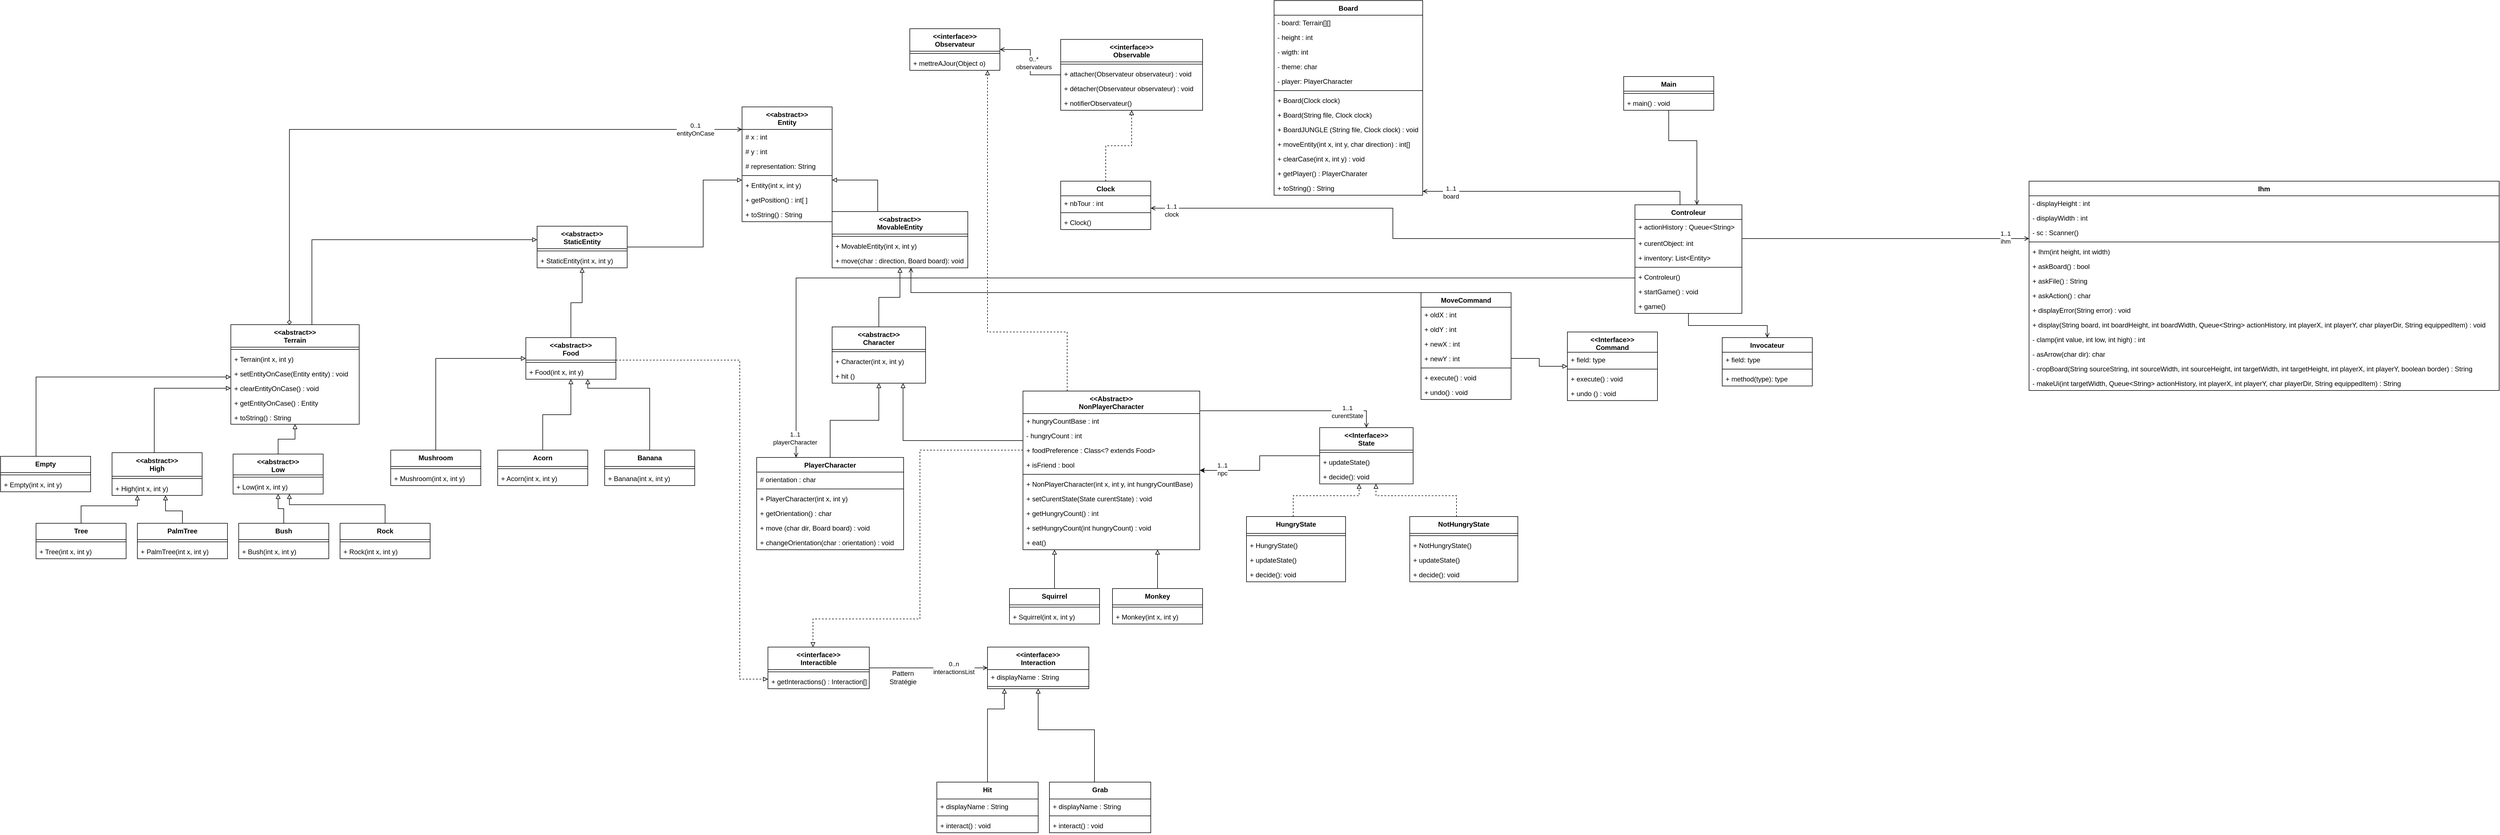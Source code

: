 <mxfile version="24.7.17">
  <diagram name="Page-1" id="kPcvRB0Jpk0-cz0uNh_7">
    <mxGraphModel dx="2385" dy="1111" grid="0" gridSize="10" guides="1" tooltips="1" connect="1" arrows="1" fold="1" page="0" pageScale="1" pageWidth="827" pageHeight="1169" math="0" shadow="0">
      <root>
        <mxCell id="0" />
        <mxCell id="1" parent="0" />
        <mxCell id="V_oIrFP5sulKO1TenzHI-9" style="edgeStyle=orthogonalEdgeStyle;rounded=0;orthogonalLoop=1;jettySize=auto;html=1;endArrow=block;endFill=0;" parent="1" source="HCp1jWOT6lPPvcUnvt3E-54" target="HCp1jWOT6lPPvcUnvt3E-30" edge="1">
          <mxGeometry relative="1" as="geometry">
            <mxPoint x="655" y="320" as="sourcePoint" />
            <mxPoint x="589.43" y="231.76" as="targetPoint" />
            <Array as="points">
              <mxPoint x="655" y="250" />
            </Array>
          </mxGeometry>
        </mxCell>
        <mxCell id="V_oIrFP5sulKO1TenzHI-10" style="edgeStyle=orthogonalEdgeStyle;rounded=0;orthogonalLoop=1;jettySize=auto;html=1;endArrow=block;endFill=0;" parent="1" source="HCp1jWOT6lPPvcUnvt3E-36" target="HCp1jWOT6lPPvcUnvt3E-30" edge="1">
          <mxGeometry relative="1" as="geometry">
            <mxPoint x="345" y="320" as="sourcePoint" />
            <mxPoint x="399.24" y="233.16" as="targetPoint" />
            <Array as="points">
              <mxPoint x="345" y="250" />
            </Array>
          </mxGeometry>
        </mxCell>
        <mxCell id="V_oIrFP5sulKO1TenzHI-17" style="edgeStyle=orthogonalEdgeStyle;rounded=0;orthogonalLoop=1;jettySize=auto;html=1;endArrow=block;endFill=0;" parent="1" source="HCp1jWOT6lPPvcUnvt3E-60" target="HCp1jWOT6lPPvcUnvt3E-54" edge="1">
          <mxGeometry relative="1" as="geometry">
            <mxPoint x="655" y="490" as="sourcePoint" />
            <mxPoint x="655" y="460" as="targetPoint" />
          </mxGeometry>
        </mxCell>
        <mxCell id="V_oIrFP5sulKO1TenzHI-20" value="PlayerCharacter" style="swimlane;fontStyle=1;align=center;verticalAlign=top;childLayout=stackLayout;horizontal=1;startSize=26;horizontalStack=0;resizeParent=1;resizeParentMax=0;resizeLast=0;collapsible=1;marginBottom=0;whiteSpace=wrap;html=1;" parent="1" vertex="1">
          <mxGeometry x="440" y="743" width="261" height="164" as="geometry" />
        </mxCell>
        <mxCell id="DrACzwTK3TKXdcZGICnd-63" value="# orientation : char" style="text;strokeColor=none;fillColor=none;align=left;verticalAlign=top;spacingLeft=4;spacingRight=4;overflow=hidden;rotatable=0;points=[[0,0.5],[1,0.5]];portConstraint=eastwest;whiteSpace=wrap;html=1;" parent="V_oIrFP5sulKO1TenzHI-20" vertex="1">
          <mxGeometry y="26" width="261" height="26" as="geometry" />
        </mxCell>
        <mxCell id="V_oIrFP5sulKO1TenzHI-22" value="" style="line;strokeWidth=1;fillColor=none;align=left;verticalAlign=middle;spacingTop=-1;spacingLeft=3;spacingRight=3;rotatable=0;labelPosition=right;points=[];portConstraint=eastwest;strokeColor=inherit;" parent="V_oIrFP5sulKO1TenzHI-20" vertex="1">
          <mxGeometry y="52" width="261" height="8" as="geometry" />
        </mxCell>
        <mxCell id="l9vW0RXhgVoUWkP2VZ4Z-18" value="+ PlayerCharacter(int x, int y)" style="text;strokeColor=none;fillColor=none;align=left;verticalAlign=top;spacingLeft=4;spacingRight=4;overflow=hidden;rotatable=0;points=[[0,0.5],[1,0.5]];portConstraint=eastwest;whiteSpace=wrap;html=1;" parent="V_oIrFP5sulKO1TenzHI-20" vertex="1">
          <mxGeometry y="60" width="261" height="26" as="geometry" />
        </mxCell>
        <mxCell id="pYf7q3VQLDyf8TSh6IOd-21" value="+ getOrientation() : char" style="text;strokeColor=none;fillColor=none;align=left;verticalAlign=top;spacingLeft=4;spacingRight=4;overflow=hidden;rotatable=0;points=[[0,0.5],[1,0.5]];portConstraint=eastwest;whiteSpace=wrap;html=1;" vertex="1" parent="V_oIrFP5sulKO1TenzHI-20">
          <mxGeometry y="86" width="261" height="26" as="geometry" />
        </mxCell>
        <mxCell id="DrACzwTK3TKXdcZGICnd-62" value="+ move (char dir, Board board) : void" style="text;strokeColor=none;fillColor=none;align=left;verticalAlign=top;spacingLeft=4;spacingRight=4;overflow=hidden;rotatable=0;points=[[0,0.5],[1,0.5]];portConstraint=eastwest;whiteSpace=wrap;html=1;" parent="V_oIrFP5sulKO1TenzHI-20" vertex="1">
          <mxGeometry y="112" width="261" height="26" as="geometry" />
        </mxCell>
        <mxCell id="DrACzwTK3TKXdcZGICnd-64" value="+ changeOrientation(char : orientation) : void" style="text;strokeColor=none;fillColor=none;align=left;verticalAlign=top;spacingLeft=4;spacingRight=4;overflow=hidden;rotatable=0;points=[[0,0.5],[1,0.5]];portConstraint=eastwest;whiteSpace=wrap;html=1;" parent="V_oIrFP5sulKO1TenzHI-20" vertex="1">
          <mxGeometry y="138" width="261" height="26" as="geometry" />
        </mxCell>
        <mxCell id="V_oIrFP5sulKO1TenzHI-68" style="edgeStyle=orthogonalEdgeStyle;rounded=0;orthogonalLoop=1;jettySize=auto;html=1;dashed=1;endArrow=block;endFill=0;" parent="1" source="HCp1jWOT6lPPvcUnvt3E-64" target="HCp1jWOT6lPPvcUnvt3E-67" edge="1">
          <mxGeometry relative="1" as="geometry">
            <mxPoint x="765.0" y="810" as="sourcePoint" />
            <mxPoint x="630" y="1090" as="targetPoint" />
            <Array as="points">
              <mxPoint x="730" y="730" />
              <mxPoint x="730" y="1030" />
              <mxPoint x="540" y="1030" />
            </Array>
          </mxGeometry>
        </mxCell>
        <mxCell id="V_oIrFP5sulKO1TenzHI-34" style="edgeStyle=orthogonalEdgeStyle;rounded=0;orthogonalLoop=1;jettySize=auto;html=1;endArrow=block;endFill=0;" parent="1" source="HCp1jWOT6lPPvcUnvt3E-64" target="HCp1jWOT6lPPvcUnvt3E-60" edge="1">
          <mxGeometry relative="1" as="geometry">
            <mxPoint x="707.5" y="670" as="sourcePoint" />
            <mxPoint x="707.63" y="630" as="targetPoint" />
            <Array as="points">
              <mxPoint x="700" y="713" />
            </Array>
          </mxGeometry>
        </mxCell>
        <mxCell id="V_oIrFP5sulKO1TenzHI-45" style="edgeStyle=orthogonalEdgeStyle;rounded=0;orthogonalLoop=1;jettySize=auto;html=1;endArrow=block;endFill=0;" parent="1" source="V_oIrFP5sulKO1TenzHI-20" target="HCp1jWOT6lPPvcUnvt3E-60" edge="1">
          <mxGeometry relative="1" as="geometry">
            <mxPoint x="569.31" y="631.82" as="targetPoint" />
          </mxGeometry>
        </mxCell>
        <mxCell id="V_oIrFP5sulKO1TenzHI-67" style="edgeStyle=orthogonalEdgeStyle;rounded=0;orthogonalLoop=1;jettySize=auto;html=1;dashed=1;endArrow=block;endFill=0;" parent="1" source="HCp1jWOT6lPPvcUnvt3E-48" target="HCp1jWOT6lPPvcUnvt3E-67" edge="1">
          <mxGeometry relative="1" as="geometry">
            <mxPoint x="395" y="630" as="sourcePoint" />
            <mxPoint x="440" y="1110" as="targetPoint" />
            <Array as="points">
              <mxPoint x="410" y="570" />
              <mxPoint x="410" y="1137" />
            </Array>
          </mxGeometry>
        </mxCell>
        <mxCell id="V_oIrFP5sulKO1TenzHI-56" style="edgeStyle=orthogonalEdgeStyle;rounded=0;orthogonalLoop=1;jettySize=auto;html=1;endArrow=open;endFill=0;startArrow=diamond;startFill=0;" parent="1" source="HCp1jWOT6lPPvcUnvt3E-42" target="HCp1jWOT6lPPvcUnvt3E-30" edge="1">
          <mxGeometry relative="1" as="geometry">
            <mxPoint x="137.5" y="490" as="sourcePoint" />
            <mxPoint x="400" y="185" as="targetPoint" />
            <Array as="points">
              <mxPoint x="-390" y="160" />
            </Array>
          </mxGeometry>
        </mxCell>
        <mxCell id="V_oIrFP5sulKO1TenzHI-57" value="0..1&lt;div&gt;entityOnCase&lt;/div&gt;" style="edgeLabel;html=1;align=center;verticalAlign=middle;resizable=0;points=[];" parent="V_oIrFP5sulKO1TenzHI-56" vertex="1" connectable="0">
          <mxGeometry x="0.815" relative="1" as="geometry">
            <mxPoint x="23" as="offset" />
          </mxGeometry>
        </mxCell>
        <mxCell id="V_oIrFP5sulKO1TenzHI-54" style="edgeStyle=orthogonalEdgeStyle;rounded=0;orthogonalLoop=1;jettySize=auto;html=1;endArrow=block;endFill=0;" parent="1" source="HCp1jWOT6lPPvcUnvt3E-42" target="HCp1jWOT6lPPvcUnvt3E-36" edge="1">
          <mxGeometry relative="1" as="geometry">
            <mxPoint x="185" y="490" as="sourcePoint" />
            <mxPoint x="250.76" y="401.34" as="targetPoint" />
            <Array as="points">
              <mxPoint x="-350" y="356" />
            </Array>
          </mxGeometry>
        </mxCell>
        <mxCell id="V_oIrFP5sulKO1TenzHI-62" style="edgeStyle=orthogonalEdgeStyle;rounded=0;orthogonalLoop=1;jettySize=auto;html=1;endArrow=open;endFill=0;" parent="1" source="HCp1jWOT6lPPvcUnvt3E-67" target="HCp1jWOT6lPPvcUnvt3E-71" edge="1">
          <mxGeometry relative="1" as="geometry">
            <mxPoint x="530" y="1099.71" as="sourcePoint" />
            <mxPoint x="760" y="1099.71" as="targetPoint" />
          </mxGeometry>
        </mxCell>
        <mxCell id="V_oIrFP5sulKO1TenzHI-63" value="0..n&lt;div&gt;interactionsList&lt;/div&gt;" style="edgeLabel;html=1;align=center;verticalAlign=middle;resizable=0;points=[];" parent="V_oIrFP5sulKO1TenzHI-62" vertex="1" connectable="0">
          <mxGeometry x="0.821" y="-1" relative="1" as="geometry">
            <mxPoint x="-41" y="-1" as="offset" />
          </mxGeometry>
        </mxCell>
        <mxCell id="V_oIrFP5sulKO1TenzHI-69" value="Pattern Stratégie" style="text;html=1;align=center;verticalAlign=middle;whiteSpace=wrap;rounded=0;" parent="1" vertex="1">
          <mxGeometry x="670" y="1119" width="60" height="30" as="geometry" />
        </mxCell>
        <mxCell id="HCp1jWOT6lPPvcUnvt3E-15" style="edgeStyle=orthogonalEdgeStyle;rounded=0;orthogonalLoop=1;jettySize=auto;html=1;dashed=1;endArrow=block;endFill=0;" parent="1" source="HCp1jWOT6lPPvcUnvt3E-1" target="HCp1jWOT6lPPvcUnvt3E-9" edge="1">
          <mxGeometry relative="1" as="geometry" />
        </mxCell>
        <mxCell id="HCp1jWOT6lPPvcUnvt3E-1" value="Clock" style="swimlane;fontStyle=1;align=center;verticalAlign=top;childLayout=stackLayout;horizontal=1;startSize=26;horizontalStack=0;resizeParent=1;resizeParentMax=0;resizeLast=0;collapsible=1;marginBottom=0;whiteSpace=wrap;html=1;" parent="1" vertex="1">
          <mxGeometry x="980" y="252" width="160" height="86" as="geometry" />
        </mxCell>
        <mxCell id="HCp1jWOT6lPPvcUnvt3E-2" value="+ nbTour : int" style="text;strokeColor=none;fillColor=none;align=left;verticalAlign=top;spacingLeft=4;spacingRight=4;overflow=hidden;rotatable=0;points=[[0,0.5],[1,0.5]];portConstraint=eastwest;whiteSpace=wrap;html=1;" parent="HCp1jWOT6lPPvcUnvt3E-1" vertex="1">
          <mxGeometry y="26" width="160" height="26" as="geometry" />
        </mxCell>
        <mxCell id="HCp1jWOT6lPPvcUnvt3E-3" value="" style="line;strokeWidth=1;fillColor=none;align=left;verticalAlign=middle;spacingTop=-1;spacingLeft=3;spacingRight=3;rotatable=0;labelPosition=right;points=[];portConstraint=eastwest;strokeColor=inherit;" parent="HCp1jWOT6lPPvcUnvt3E-1" vertex="1">
          <mxGeometry y="52" width="160" height="8" as="geometry" />
        </mxCell>
        <mxCell id="pYf7q3VQLDyf8TSh6IOd-8" value="+ Clock()" style="text;strokeColor=none;fillColor=none;align=left;verticalAlign=top;spacingLeft=4;spacingRight=4;overflow=hidden;rotatable=0;points=[[0,0.5],[1,0.5]];portConstraint=eastwest;whiteSpace=wrap;html=1;" vertex="1" parent="HCp1jWOT6lPPvcUnvt3E-1">
          <mxGeometry y="60" width="160" height="26" as="geometry" />
        </mxCell>
        <mxCell id="HCp1jWOT6lPPvcUnvt3E-5" value="&amp;lt;&amp;lt;interface&amp;gt;&amp;gt;&lt;div&gt;Observateur&lt;/div&gt;" style="swimlane;fontStyle=1;align=center;verticalAlign=top;childLayout=stackLayout;horizontal=1;startSize=40;horizontalStack=0;resizeParent=1;resizeParentMax=0;resizeLast=0;collapsible=1;marginBottom=0;whiteSpace=wrap;html=1;" parent="1" vertex="1">
          <mxGeometry x="712" y="-19" width="160" height="74" as="geometry" />
        </mxCell>
        <mxCell id="HCp1jWOT6lPPvcUnvt3E-7" value="" style="line;strokeWidth=1;fillColor=none;align=left;verticalAlign=middle;spacingTop=-1;spacingLeft=3;spacingRight=3;rotatable=0;labelPosition=right;points=[];portConstraint=eastwest;strokeColor=inherit;" parent="HCp1jWOT6lPPvcUnvt3E-5" vertex="1">
          <mxGeometry y="40" width="160" height="8" as="geometry" />
        </mxCell>
        <mxCell id="HCp1jWOT6lPPvcUnvt3E-8" value="+ mettreAJour(Object o)" style="text;strokeColor=none;fillColor=none;align=left;verticalAlign=top;spacingLeft=4;spacingRight=4;overflow=hidden;rotatable=0;points=[[0,0.5],[1,0.5]];portConstraint=eastwest;whiteSpace=wrap;html=1;" parent="HCp1jWOT6lPPvcUnvt3E-5" vertex="1">
          <mxGeometry y="48" width="160" height="26" as="geometry" />
        </mxCell>
        <mxCell id="pYf7q3VQLDyf8TSh6IOd-6" style="edgeStyle=orthogonalEdgeStyle;rounded=0;orthogonalLoop=1;jettySize=auto;html=1;endArrow=open;endFill=0;" edge="1" parent="1" source="HCp1jWOT6lPPvcUnvt3E-9" target="HCp1jWOT6lPPvcUnvt3E-5">
          <mxGeometry relative="1" as="geometry" />
        </mxCell>
        <mxCell id="pYf7q3VQLDyf8TSh6IOd-7" value="0..*&lt;div&gt;observateurs&lt;/div&gt;" style="edgeLabel;html=1;align=center;verticalAlign=middle;resizable=0;points=[];" vertex="1" connectable="0" parent="pYf7q3VQLDyf8TSh6IOd-6">
          <mxGeometry x="0.567" relative="1" as="geometry">
            <mxPoint x="27" y="24" as="offset" />
          </mxGeometry>
        </mxCell>
        <mxCell id="HCp1jWOT6lPPvcUnvt3E-9" value="&amp;lt;&amp;lt;interface&amp;gt;&amp;gt;&lt;div&gt;Observable&lt;/div&gt;" style="swimlane;fontStyle=1;align=center;verticalAlign=top;childLayout=stackLayout;horizontal=1;startSize=40;horizontalStack=0;resizeParent=1;resizeParentMax=0;resizeLast=0;collapsible=1;marginBottom=0;whiteSpace=wrap;html=1;" parent="1" vertex="1">
          <mxGeometry x="980" width="252" height="126" as="geometry" />
        </mxCell>
        <mxCell id="HCp1jWOT6lPPvcUnvt3E-11" value="" style="line;strokeWidth=1;fillColor=none;align=left;verticalAlign=middle;spacingTop=-1;spacingLeft=3;spacingRight=3;rotatable=0;labelPosition=right;points=[];portConstraint=eastwest;strokeColor=inherit;" parent="HCp1jWOT6lPPvcUnvt3E-9" vertex="1">
          <mxGeometry y="40" width="252" height="8" as="geometry" />
        </mxCell>
        <mxCell id="HCp1jWOT6lPPvcUnvt3E-12" value="+ attacher(Observateur observateur) : void" style="text;strokeColor=none;fillColor=none;align=left;verticalAlign=top;spacingLeft=4;spacingRight=4;overflow=hidden;rotatable=0;points=[[0,0.5],[1,0.5]];portConstraint=eastwest;whiteSpace=wrap;html=1;" parent="HCp1jWOT6lPPvcUnvt3E-9" vertex="1">
          <mxGeometry y="48" width="252" height="26" as="geometry" />
        </mxCell>
        <mxCell id="HCp1jWOT6lPPvcUnvt3E-13" value="+ détacher(Observateur observateur) : void" style="text;strokeColor=none;fillColor=none;align=left;verticalAlign=top;spacingLeft=4;spacingRight=4;overflow=hidden;rotatable=0;points=[[0,0.5],[1,0.5]];portConstraint=eastwest;whiteSpace=wrap;html=1;" parent="HCp1jWOT6lPPvcUnvt3E-9" vertex="1">
          <mxGeometry y="74" width="252" height="26" as="geometry" />
        </mxCell>
        <mxCell id="HCp1jWOT6lPPvcUnvt3E-14" value="+ notifierObservateur()" style="text;strokeColor=none;fillColor=none;align=left;verticalAlign=top;spacingLeft=4;spacingRight=4;overflow=hidden;rotatable=0;points=[[0,0.5],[1,0.5]];portConstraint=eastwest;whiteSpace=wrap;html=1;" parent="HCp1jWOT6lPPvcUnvt3E-9" vertex="1">
          <mxGeometry y="100" width="252" height="26" as="geometry" />
        </mxCell>
        <mxCell id="r0xivs-joTKTYX9kbpUL-134" style="edgeStyle=orthogonalEdgeStyle;rounded=0;orthogonalLoop=1;jettySize=auto;html=1;endArrow=open;endFill=0;" parent="1" source="HCp1jWOT6lPPvcUnvt3E-18" target="HCp1jWOT6lPPvcUnvt3E-1" edge="1">
          <mxGeometry relative="1" as="geometry">
            <Array as="points">
              <mxPoint x="1570" y="354" />
              <mxPoint x="1570" y="300" />
            </Array>
          </mxGeometry>
        </mxCell>
        <mxCell id="r0xivs-joTKTYX9kbpUL-138" value="1..1&lt;div&gt;clock&lt;/div&gt;" style="edgeLabel;html=1;align=center;verticalAlign=middle;resizable=0;points=[];" parent="r0xivs-joTKTYX9kbpUL-134" vertex="1" connectable="0">
          <mxGeometry x="0.919" y="4" relative="1" as="geometry">
            <mxPoint as="offset" />
          </mxGeometry>
        </mxCell>
        <mxCell id="r0xivs-joTKTYX9kbpUL-135" style="edgeStyle=orthogonalEdgeStyle;rounded=0;orthogonalLoop=1;jettySize=auto;html=1;endArrow=open;endFill=0;" parent="1" source="HCp1jWOT6lPPvcUnvt3E-18" target="HCp1jWOT6lPPvcUnvt3E-121" edge="1">
          <mxGeometry relative="1" as="geometry">
            <Array as="points">
              <mxPoint x="2080" y="270" />
              <mxPoint x="1460" y="270" />
            </Array>
          </mxGeometry>
        </mxCell>
        <mxCell id="r0xivs-joTKTYX9kbpUL-139" value="1..1&lt;div&gt;board&lt;/div&gt;" style="edgeLabel;html=1;align=center;verticalAlign=middle;resizable=0;points=[];" parent="r0xivs-joTKTYX9kbpUL-135" vertex="1" connectable="0">
          <mxGeometry x="0.919" y="1" relative="1" as="geometry">
            <mxPoint x="30" y="1" as="offset" />
          </mxGeometry>
        </mxCell>
        <mxCell id="r0xivs-joTKTYX9kbpUL-136" style="edgeStyle=orthogonalEdgeStyle;rounded=0;orthogonalLoop=1;jettySize=auto;html=1;endArrow=open;endFill=0;" parent="1" source="HCp1jWOT6lPPvcUnvt3E-18" target="HCp1jWOT6lPPvcUnvt3E-22" edge="1">
          <mxGeometry relative="1" as="geometry">
            <Array as="points">
              <mxPoint x="2490" y="354" />
              <mxPoint x="2490" y="354" />
            </Array>
          </mxGeometry>
        </mxCell>
        <mxCell id="pYf7q3VQLDyf8TSh6IOd-4" value="1..1&lt;div&gt;ihm&lt;/div&gt;" style="edgeLabel;html=1;align=center;verticalAlign=middle;resizable=0;points=[];" vertex="1" connectable="0" parent="r0xivs-joTKTYX9kbpUL-136">
          <mxGeometry x="0.835" y="2" relative="1" as="geometry">
            <mxPoint as="offset" />
          </mxGeometry>
        </mxCell>
        <mxCell id="DrACzwTK3TKXdcZGICnd-43" style="edgeStyle=orthogonalEdgeStyle;rounded=0;orthogonalLoop=1;jettySize=auto;html=1;endArrow=open;endFill=0;" parent="1" source="HCp1jWOT6lPPvcUnvt3E-18" target="DrACzwTK3TKXdcZGICnd-5" edge="1">
          <mxGeometry relative="1" as="geometry" />
        </mxCell>
        <mxCell id="DrACzwTK3TKXdcZGICnd-61" style="edgeStyle=orthogonalEdgeStyle;rounded=0;orthogonalLoop=1;jettySize=auto;html=1;endArrow=open;endFill=0;" parent="1" source="HCp1jWOT6lPPvcUnvt3E-18" target="V_oIrFP5sulKO1TenzHI-20" edge="1">
          <mxGeometry relative="1" as="geometry">
            <Array as="points">
              <mxPoint x="510" y="424" />
            </Array>
          </mxGeometry>
        </mxCell>
        <mxCell id="pYf7q3VQLDyf8TSh6IOd-5" value="1..1&lt;div&gt;playerCharacter&lt;/div&gt;" style="edgeLabel;html=1;align=center;verticalAlign=middle;resizable=0;points=[];" vertex="1" connectable="0" parent="DrACzwTK3TKXdcZGICnd-61">
          <mxGeometry x="0.962" y="-2" relative="1" as="geometry">
            <mxPoint as="offset" />
          </mxGeometry>
        </mxCell>
        <mxCell id="HCp1jWOT6lPPvcUnvt3E-18" value="Controleur" style="swimlane;fontStyle=1;align=center;verticalAlign=top;childLayout=stackLayout;horizontal=1;startSize=26;horizontalStack=0;resizeParent=1;resizeParentMax=0;resizeLast=0;collapsible=1;marginBottom=0;whiteSpace=wrap;html=1;" parent="1" vertex="1">
          <mxGeometry x="2000" y="294" width="190" height="193" as="geometry" />
        </mxCell>
        <mxCell id="HCp1jWOT6lPPvcUnvt3E-19" value="+ actionHistory : Queue&amp;lt;String&amp;gt;" style="text;strokeColor=none;fillColor=none;align=left;verticalAlign=top;spacingLeft=4;spacingRight=4;overflow=hidden;rotatable=0;points=[[0,0.5],[1,0.5]];portConstraint=eastwest;whiteSpace=wrap;html=1;" parent="HCp1jWOT6lPPvcUnvt3E-18" vertex="1">
          <mxGeometry y="26" width="190" height="29" as="geometry" />
        </mxCell>
        <mxCell id="l9vW0RXhgVoUWkP2VZ4Z-25" value="+ curentObject: int" style="text;strokeColor=none;fillColor=none;align=left;verticalAlign=top;spacingLeft=4;spacingRight=4;overflow=hidden;rotatable=0;points=[[0,0.5],[1,0.5]];portConstraint=eastwest;whiteSpace=wrap;html=1;" parent="HCp1jWOT6lPPvcUnvt3E-18" vertex="1">
          <mxGeometry y="55" width="190" height="26" as="geometry" />
        </mxCell>
        <mxCell id="l9vW0RXhgVoUWkP2VZ4Z-24" value="+ inventory: List&amp;lt;Entity&amp;gt;" style="text;strokeColor=none;fillColor=none;align=left;verticalAlign=top;spacingLeft=4;spacingRight=4;overflow=hidden;rotatable=0;points=[[0,0.5],[1,0.5]];portConstraint=eastwest;whiteSpace=wrap;html=1;" parent="HCp1jWOT6lPPvcUnvt3E-18" vertex="1">
          <mxGeometry y="81" width="190" height="26" as="geometry" />
        </mxCell>
        <mxCell id="HCp1jWOT6lPPvcUnvt3E-20" value="" style="line;strokeWidth=1;fillColor=none;align=left;verticalAlign=middle;spacingTop=-1;spacingLeft=3;spacingRight=3;rotatable=0;labelPosition=right;points=[];portConstraint=eastwest;strokeColor=inherit;" parent="HCp1jWOT6lPPvcUnvt3E-18" vertex="1">
          <mxGeometry y="107" width="190" height="8" as="geometry" />
        </mxCell>
        <mxCell id="l9vW0RXhgVoUWkP2VZ4Z-22" value="+ Controleur()" style="text;strokeColor=none;fillColor=none;align=left;verticalAlign=top;spacingLeft=4;spacingRight=4;overflow=hidden;rotatable=0;points=[[0,0.5],[1,0.5]];portConstraint=eastwest;whiteSpace=wrap;html=1;" parent="HCp1jWOT6lPPvcUnvt3E-18" vertex="1">
          <mxGeometry y="115" width="190" height="26" as="geometry" />
        </mxCell>
        <mxCell id="HCp1jWOT6lPPvcUnvt3E-21" value="+ startGame() : void" style="text;strokeColor=none;fillColor=none;align=left;verticalAlign=top;spacingLeft=4;spacingRight=4;overflow=hidden;rotatable=0;points=[[0,0.5],[1,0.5]];portConstraint=eastwest;whiteSpace=wrap;html=1;" parent="HCp1jWOT6lPPvcUnvt3E-18" vertex="1">
          <mxGeometry y="141" width="190" height="26" as="geometry" />
        </mxCell>
        <mxCell id="r0xivs-joTKTYX9kbpUL-143" value="+ game()" style="text;strokeColor=none;fillColor=none;align=left;verticalAlign=top;spacingLeft=4;spacingRight=4;overflow=hidden;rotatable=0;points=[[0,0.5],[1,0.5]];portConstraint=eastwest;whiteSpace=wrap;html=1;" parent="HCp1jWOT6lPPvcUnvt3E-18" vertex="1">
          <mxGeometry y="167" width="190" height="26" as="geometry" />
        </mxCell>
        <mxCell id="HCp1jWOT6lPPvcUnvt3E-22" value="Ihm" style="swimlane;fontStyle=1;align=center;verticalAlign=top;childLayout=stackLayout;horizontal=1;startSize=26;horizontalStack=0;resizeParent=1;resizeParentMax=0;resizeLast=0;collapsible=1;marginBottom=0;whiteSpace=wrap;html=1;" parent="1" vertex="1">
          <mxGeometry x="2700" y="252" width="835" height="372" as="geometry" />
        </mxCell>
        <mxCell id="HCp1jWOT6lPPvcUnvt3E-23" value="- displayHeight : int" style="text;strokeColor=none;fillColor=none;align=left;verticalAlign=top;spacingLeft=4;spacingRight=4;overflow=hidden;rotatable=0;points=[[0,0.5],[1,0.5]];portConstraint=eastwest;whiteSpace=wrap;html=1;" parent="HCp1jWOT6lPPvcUnvt3E-22" vertex="1">
          <mxGeometry y="26" width="835" height="26" as="geometry" />
        </mxCell>
        <mxCell id="DrACzwTK3TKXdcZGICnd-57" value="- displayWidth : int" style="text;strokeColor=none;fillColor=none;align=left;verticalAlign=top;spacingLeft=4;spacingRight=4;overflow=hidden;rotatable=0;points=[[0,0.5],[1,0.5]];portConstraint=eastwest;whiteSpace=wrap;html=1;" parent="HCp1jWOT6lPPvcUnvt3E-22" vertex="1">
          <mxGeometry y="52" width="835" height="26" as="geometry" />
        </mxCell>
        <mxCell id="pYf7q3VQLDyf8TSh6IOd-1" value="- sc : Scanner()" style="text;strokeColor=none;fillColor=none;align=left;verticalAlign=top;spacingLeft=4;spacingRight=4;overflow=hidden;rotatable=0;points=[[0,0.5],[1,0.5]];portConstraint=eastwest;whiteSpace=wrap;html=1;" vertex="1" parent="HCp1jWOT6lPPvcUnvt3E-22">
          <mxGeometry y="78" width="835" height="26" as="geometry" />
        </mxCell>
        <mxCell id="HCp1jWOT6lPPvcUnvt3E-24" value="" style="line;strokeWidth=1;fillColor=none;align=left;verticalAlign=middle;spacingTop=-1;spacingLeft=3;spacingRight=3;rotatable=0;labelPosition=right;points=[];portConstraint=eastwest;strokeColor=inherit;" parent="HCp1jWOT6lPPvcUnvt3E-22" vertex="1">
          <mxGeometry y="104" width="835" height="8" as="geometry" />
        </mxCell>
        <mxCell id="l9vW0RXhgVoUWkP2VZ4Z-23" value="+ Ihm(int height, int width)" style="text;strokeColor=none;fillColor=none;align=left;verticalAlign=top;spacingLeft=4;spacingRight=4;overflow=hidden;rotatable=0;points=[[0,0.5],[1,0.5]];portConstraint=eastwest;whiteSpace=wrap;html=1;" parent="HCp1jWOT6lPPvcUnvt3E-22" vertex="1">
          <mxGeometry y="112" width="835" height="26" as="geometry" />
        </mxCell>
        <mxCell id="HCp1jWOT6lPPvcUnvt3E-25" value="+ askBoard() : bool" style="text;strokeColor=none;fillColor=none;align=left;verticalAlign=top;spacingLeft=4;spacingRight=4;overflow=hidden;rotatable=0;points=[[0,0.5],[1,0.5]];portConstraint=eastwest;whiteSpace=wrap;html=1;" parent="HCp1jWOT6lPPvcUnvt3E-22" vertex="1">
          <mxGeometry y="138" width="835" height="26" as="geometry" />
        </mxCell>
        <mxCell id="r0xivs-joTKTYX9kbpUL-142" value="+ askFile() : String" style="text;strokeColor=none;fillColor=none;align=left;verticalAlign=top;spacingLeft=4;spacingRight=4;overflow=hidden;rotatable=0;points=[[0,0.5],[1,0.5]];portConstraint=eastwest;whiteSpace=wrap;html=1;" parent="HCp1jWOT6lPPvcUnvt3E-22" vertex="1">
          <mxGeometry y="164" width="835" height="26" as="geometry" />
        </mxCell>
        <mxCell id="DrACzwTK3TKXdcZGICnd-36" value="+ askAction() : char" style="text;strokeColor=none;fillColor=none;align=left;verticalAlign=top;spacingLeft=4;spacingRight=4;overflow=hidden;rotatable=0;points=[[0,0.5],[1,0.5]];portConstraint=eastwest;whiteSpace=wrap;html=1;" parent="HCp1jWOT6lPPvcUnvt3E-22" vertex="1">
          <mxGeometry y="190" width="835" height="26" as="geometry" />
        </mxCell>
        <mxCell id="l9vW0RXhgVoUWkP2VZ4Z-26" value="+ displayError(String error) : void" style="text;strokeColor=none;fillColor=none;align=left;verticalAlign=top;spacingLeft=4;spacingRight=4;overflow=hidden;rotatable=0;points=[[0,0.5],[1,0.5]];portConstraint=eastwest;whiteSpace=wrap;html=1;" parent="HCp1jWOT6lPPvcUnvt3E-22" vertex="1">
          <mxGeometry y="216" width="835" height="26" as="geometry" />
        </mxCell>
        <mxCell id="r0xivs-joTKTYX9kbpUL-144" value="+ display(String board, int boardHeight, int boardWidth, Queue&amp;lt;String&amp;gt; actionHistory, int playerX, int playerY, char playerDir, String equippedItem) : void" style="text;strokeColor=none;fillColor=none;align=left;verticalAlign=top;spacingLeft=4;spacingRight=4;overflow=hidden;rotatable=0;points=[[0,0.5],[1,0.5]];portConstraint=eastwest;whiteSpace=wrap;html=1;" parent="HCp1jWOT6lPPvcUnvt3E-22" vertex="1">
          <mxGeometry y="242" width="835" height="26" as="geometry" />
        </mxCell>
        <mxCell id="pYf7q3VQLDyf8TSh6IOd-2" value="- clamp(int value, int low, int high) : int" style="text;strokeColor=none;fillColor=none;align=left;verticalAlign=top;spacingLeft=4;spacingRight=4;overflow=hidden;rotatable=0;points=[[0,0.5],[1,0.5]];portConstraint=eastwest;whiteSpace=wrap;html=1;" vertex="1" parent="HCp1jWOT6lPPvcUnvt3E-22">
          <mxGeometry y="268" width="835" height="26" as="geometry" />
        </mxCell>
        <mxCell id="pYf7q3VQLDyf8TSh6IOd-3" value="- asArrow(char dir): char" style="text;strokeColor=none;fillColor=none;align=left;verticalAlign=top;spacingLeft=4;spacingRight=4;overflow=hidden;rotatable=0;points=[[0,0.5],[1,0.5]];portConstraint=eastwest;whiteSpace=wrap;html=1;" vertex="1" parent="HCp1jWOT6lPPvcUnvt3E-22">
          <mxGeometry y="294" width="835" height="26" as="geometry" />
        </mxCell>
        <mxCell id="DrACzwTK3TKXdcZGICnd-56" value="- cropBoard(String sourceString, int sourceWidth, int sourceHeight, int targetWidth, int targetHeight, int playerX, int playerY, boolean border) : String" style="text;strokeColor=none;fillColor=none;align=left;verticalAlign=top;spacingLeft=4;spacingRight=4;overflow=hidden;rotatable=0;points=[[0,0.5],[1,0.5]];portConstraint=eastwest;whiteSpace=wrap;html=1;" parent="HCp1jWOT6lPPvcUnvt3E-22" vertex="1">
          <mxGeometry y="320" width="835" height="26" as="geometry" />
        </mxCell>
        <mxCell id="DrACzwTK3TKXdcZGICnd-58" value="-&amp;nbsp;makeUi(int targetWidth, Queue&amp;lt;String&amp;gt; actionHistory, int playerX, int playerY, char playerDir, String equippedItem) : String" style="text;strokeColor=none;fillColor=none;align=left;verticalAlign=top;spacingLeft=4;spacingRight=4;overflow=hidden;rotatable=0;points=[[0,0.5],[1,0.5]];portConstraint=eastwest;whiteSpace=wrap;html=1;" parent="HCp1jWOT6lPPvcUnvt3E-22" vertex="1">
          <mxGeometry y="346" width="835" height="26" as="geometry" />
        </mxCell>
        <mxCell id="HCp1jWOT6lPPvcUnvt3E-30" value="&amp;lt;&amp;lt;abstract&amp;gt;&amp;gt;&lt;div&gt;Entity&lt;/div&gt;" style="swimlane;fontStyle=1;align=center;verticalAlign=top;childLayout=stackLayout;horizontal=1;startSize=40;horizontalStack=0;resizeParent=1;resizeParentMax=0;resizeLast=0;collapsible=1;marginBottom=0;whiteSpace=wrap;html=1;" parent="1" vertex="1">
          <mxGeometry x="414" y="120" width="160" height="204" as="geometry" />
        </mxCell>
        <mxCell id="HCp1jWOT6lPPvcUnvt3E-31" value="# x : int" style="text;strokeColor=none;fillColor=none;align=left;verticalAlign=top;spacingLeft=4;spacingRight=4;overflow=hidden;rotatable=0;points=[[0,0.5],[1,0.5]];portConstraint=eastwest;whiteSpace=wrap;html=1;" parent="HCp1jWOT6lPPvcUnvt3E-30" vertex="1">
          <mxGeometry y="40" width="160" height="26" as="geometry" />
        </mxCell>
        <mxCell id="HCp1jWOT6lPPvcUnvt3E-34" value="#&amp;nbsp;y : int" style="text;strokeColor=none;fillColor=none;align=left;verticalAlign=top;spacingLeft=4;spacingRight=4;overflow=hidden;rotatable=0;points=[[0,0.5],[1,0.5]];portConstraint=eastwest;whiteSpace=wrap;html=1;" parent="HCp1jWOT6lPPvcUnvt3E-30" vertex="1">
          <mxGeometry y="66" width="160" height="26" as="geometry" />
        </mxCell>
        <mxCell id="HCp1jWOT6lPPvcUnvt3E-96" value="#&amp;nbsp;representation: String" style="text;strokeColor=none;fillColor=none;align=left;verticalAlign=top;spacingLeft=4;spacingRight=4;overflow=hidden;rotatable=0;points=[[0,0.5],[1,0.5]];portConstraint=eastwest;whiteSpace=wrap;html=1;" parent="HCp1jWOT6lPPvcUnvt3E-30" vertex="1">
          <mxGeometry y="92" width="160" height="26" as="geometry" />
        </mxCell>
        <mxCell id="HCp1jWOT6lPPvcUnvt3E-32" value="" style="line;strokeWidth=1;fillColor=none;align=left;verticalAlign=middle;spacingTop=-1;spacingLeft=3;spacingRight=3;rotatable=0;labelPosition=right;points=[];portConstraint=eastwest;strokeColor=inherit;" parent="HCp1jWOT6lPPvcUnvt3E-30" vertex="1">
          <mxGeometry y="118" width="160" height="8" as="geometry" />
        </mxCell>
        <mxCell id="l9vW0RXhgVoUWkP2VZ4Z-1" value="+ Entity(int x, int y)" style="text;strokeColor=none;fillColor=none;align=left;verticalAlign=top;spacingLeft=4;spacingRight=4;overflow=hidden;rotatable=0;points=[[0,0.5],[1,0.5]];portConstraint=eastwest;whiteSpace=wrap;html=1;" parent="HCp1jWOT6lPPvcUnvt3E-30" vertex="1">
          <mxGeometry y="126" width="160" height="26" as="geometry" />
        </mxCell>
        <mxCell id="HCp1jWOT6lPPvcUnvt3E-33" value="+ getPosition() : int[ ]" style="text;strokeColor=none;fillColor=none;align=left;verticalAlign=top;spacingLeft=4;spacingRight=4;overflow=hidden;rotatable=0;points=[[0,0.5],[1,0.5]];portConstraint=eastwest;whiteSpace=wrap;html=1;" parent="HCp1jWOT6lPPvcUnvt3E-30" vertex="1">
          <mxGeometry y="152" width="160" height="26" as="geometry" />
        </mxCell>
        <mxCell id="HCp1jWOT6lPPvcUnvt3E-35" value="+ toString() : String" style="text;strokeColor=none;fillColor=none;align=left;verticalAlign=top;spacingLeft=4;spacingRight=4;overflow=hidden;rotatable=0;points=[[0,0.5],[1,0.5]];portConstraint=eastwest;whiteSpace=wrap;html=1;" parent="HCp1jWOT6lPPvcUnvt3E-30" vertex="1">
          <mxGeometry y="178" width="160" height="26" as="geometry" />
        </mxCell>
        <mxCell id="HCp1jWOT6lPPvcUnvt3E-36" value="&amp;lt;&amp;lt;abstract&amp;gt;&amp;gt;&lt;div&gt;StaticEntity&lt;/div&gt;" style="swimlane;fontStyle=1;align=center;verticalAlign=top;childLayout=stackLayout;horizontal=1;startSize=40;horizontalStack=0;resizeParent=1;resizeParentMax=0;resizeLast=0;collapsible=1;marginBottom=0;whiteSpace=wrap;html=1;" parent="1" vertex="1">
          <mxGeometry x="50" y="332" width="160" height="74" as="geometry" />
        </mxCell>
        <mxCell id="HCp1jWOT6lPPvcUnvt3E-39" value="" style="line;strokeWidth=1;fillColor=none;align=left;verticalAlign=middle;spacingTop=-1;spacingLeft=3;spacingRight=3;rotatable=0;labelPosition=right;points=[];portConstraint=eastwest;strokeColor=inherit;" parent="HCp1jWOT6lPPvcUnvt3E-36" vertex="1">
          <mxGeometry y="40" width="160" height="8" as="geometry" />
        </mxCell>
        <mxCell id="l9vW0RXhgVoUWkP2VZ4Z-2" value="+ StaticEntity(int x, int y)" style="text;strokeColor=none;fillColor=none;align=left;verticalAlign=top;spacingLeft=4;spacingRight=4;overflow=hidden;rotatable=0;points=[[0,0.5],[1,0.5]];portConstraint=eastwest;whiteSpace=wrap;html=1;" parent="HCp1jWOT6lPPvcUnvt3E-36" vertex="1">
          <mxGeometry y="48" width="160" height="26" as="geometry" />
        </mxCell>
        <mxCell id="HCp1jWOT6lPPvcUnvt3E-42" value="&amp;lt;&amp;lt;abstract&amp;gt;&amp;gt;&lt;div&gt;Terrain&lt;/div&gt;" style="swimlane;fontStyle=1;align=center;verticalAlign=top;childLayout=stackLayout;horizontal=1;startSize=40;horizontalStack=0;resizeParent=1;resizeParentMax=0;resizeLast=0;collapsible=1;marginBottom=0;whiteSpace=wrap;html=1;" parent="1" vertex="1">
          <mxGeometry x="-494" y="507" width="228" height="177" as="geometry" />
        </mxCell>
        <mxCell id="HCp1jWOT6lPPvcUnvt3E-45" value="" style="line;strokeWidth=1;fillColor=none;align=left;verticalAlign=middle;spacingTop=-1;spacingLeft=3;spacingRight=3;rotatable=0;labelPosition=right;points=[];portConstraint=eastwest;strokeColor=inherit;" parent="HCp1jWOT6lPPvcUnvt3E-42" vertex="1">
          <mxGeometry y="40" width="228" height="8" as="geometry" />
        </mxCell>
        <mxCell id="l9vW0RXhgVoUWkP2VZ4Z-7" value="+ Terrain(int x, int y)" style="text;strokeColor=none;fillColor=none;align=left;verticalAlign=top;spacingLeft=4;spacingRight=4;overflow=hidden;rotatable=0;points=[[0,0.5],[1,0.5]];portConstraint=eastwest;whiteSpace=wrap;html=1;" parent="HCp1jWOT6lPPvcUnvt3E-42" vertex="1">
          <mxGeometry y="48" width="228" height="26" as="geometry" />
        </mxCell>
        <mxCell id="pYf7q3VQLDyf8TSh6IOd-18" value="+ setEntityOnCase(Entity entity) : void" style="text;strokeColor=none;fillColor=none;align=left;verticalAlign=top;spacingLeft=4;spacingRight=4;overflow=hidden;rotatable=0;points=[[0,0.5],[1,0.5]];portConstraint=eastwest;whiteSpace=wrap;html=1;" vertex="1" parent="HCp1jWOT6lPPvcUnvt3E-42">
          <mxGeometry y="74" width="228" height="26" as="geometry" />
        </mxCell>
        <mxCell id="pYf7q3VQLDyf8TSh6IOd-19" value="+ clearEntityOnCase() : void" style="text;strokeColor=none;fillColor=none;align=left;verticalAlign=top;spacingLeft=4;spacingRight=4;overflow=hidden;rotatable=0;points=[[0,0.5],[1,0.5]];portConstraint=eastwest;whiteSpace=wrap;html=1;" vertex="1" parent="HCp1jWOT6lPPvcUnvt3E-42">
          <mxGeometry y="100" width="228" height="26" as="geometry" />
        </mxCell>
        <mxCell id="pYf7q3VQLDyf8TSh6IOd-20" value="+ getEntityOnCase() : Entity" style="text;strokeColor=none;fillColor=none;align=left;verticalAlign=top;spacingLeft=4;spacingRight=4;overflow=hidden;rotatable=0;points=[[0,0.5],[1,0.5]];portConstraint=eastwest;whiteSpace=wrap;html=1;" vertex="1" parent="HCp1jWOT6lPPvcUnvt3E-42">
          <mxGeometry y="126" width="228" height="26" as="geometry" />
        </mxCell>
        <mxCell id="V_oIrFP5sulKO1TenzHI-23" value="+ toString() : String" style="text;strokeColor=none;fillColor=none;align=left;verticalAlign=top;spacingLeft=4;spacingRight=4;overflow=hidden;rotatable=0;points=[[0,0.5],[1,0.5]];portConstraint=eastwest;whiteSpace=wrap;html=1;" parent="HCp1jWOT6lPPvcUnvt3E-42" vertex="1">
          <mxGeometry y="152" width="228" height="25" as="geometry" />
        </mxCell>
        <mxCell id="HCp1jWOT6lPPvcUnvt3E-107" style="edgeStyle=orthogonalEdgeStyle;rounded=0;orthogonalLoop=1;jettySize=auto;html=1;endArrow=block;endFill=0;" parent="1" source="HCp1jWOT6lPPvcUnvt3E-48" target="HCp1jWOT6lPPvcUnvt3E-36" edge="1">
          <mxGeometry relative="1" as="geometry" />
        </mxCell>
        <mxCell id="HCp1jWOT6lPPvcUnvt3E-48" value="&amp;lt;&amp;lt;abstract&amp;gt;&amp;gt;&lt;div&gt;Food&lt;/div&gt;" style="swimlane;fontStyle=1;align=center;verticalAlign=top;childLayout=stackLayout;horizontal=1;startSize=40;horizontalStack=0;resizeParent=1;resizeParentMax=0;resizeLast=0;collapsible=1;marginBottom=0;whiteSpace=wrap;html=1;" parent="1" vertex="1">
          <mxGeometry x="30" y="530" width="160" height="74" as="geometry" />
        </mxCell>
        <mxCell id="HCp1jWOT6lPPvcUnvt3E-51" value="" style="line;strokeWidth=1;fillColor=none;align=left;verticalAlign=middle;spacingTop=-1;spacingLeft=3;spacingRight=3;rotatable=0;labelPosition=right;points=[];portConstraint=eastwest;strokeColor=inherit;" parent="HCp1jWOT6lPPvcUnvt3E-48" vertex="1">
          <mxGeometry y="40" width="160" height="8" as="geometry" />
        </mxCell>
        <mxCell id="l9vW0RXhgVoUWkP2VZ4Z-3" value="+ Food(int x, int y)" style="text;strokeColor=none;fillColor=none;align=left;verticalAlign=top;spacingLeft=4;spacingRight=4;overflow=hidden;rotatable=0;points=[[0,0.5],[1,0.5]];portConstraint=eastwest;whiteSpace=wrap;html=1;" parent="HCp1jWOT6lPPvcUnvt3E-48" vertex="1">
          <mxGeometry y="48" width="160" height="26" as="geometry" />
        </mxCell>
        <mxCell id="HCp1jWOT6lPPvcUnvt3E-54" value="&amp;lt;&amp;lt;abstract&amp;gt;&amp;gt;&lt;div&gt;MovableEntity&lt;/div&gt;" style="swimlane;fontStyle=1;align=center;verticalAlign=top;childLayout=stackLayout;horizontal=1;startSize=40;horizontalStack=0;resizeParent=1;resizeParentMax=0;resizeLast=0;collapsible=1;marginBottom=0;whiteSpace=wrap;html=1;" parent="1" vertex="1">
          <mxGeometry x="574" y="306" width="241" height="100" as="geometry" />
        </mxCell>
        <mxCell id="HCp1jWOT6lPPvcUnvt3E-57" value="" style="line;strokeWidth=1;fillColor=none;align=left;verticalAlign=middle;spacingTop=-1;spacingLeft=3;spacingRight=3;rotatable=0;labelPosition=right;points=[];portConstraint=eastwest;strokeColor=inherit;" parent="HCp1jWOT6lPPvcUnvt3E-54" vertex="1">
          <mxGeometry y="40" width="241" height="8" as="geometry" />
        </mxCell>
        <mxCell id="l9vW0RXhgVoUWkP2VZ4Z-16" value="+ MovableEntity(int x, int y)" style="text;strokeColor=none;fillColor=none;align=left;verticalAlign=top;spacingLeft=4;spacingRight=4;overflow=hidden;rotatable=0;points=[[0,0.5],[1,0.5]];portConstraint=eastwest;whiteSpace=wrap;html=1;" parent="HCp1jWOT6lPPvcUnvt3E-54" vertex="1">
          <mxGeometry y="48" width="241" height="26" as="geometry" />
        </mxCell>
        <mxCell id="HCp1jWOT6lPPvcUnvt3E-58" value="+ move(char : direction, Board board): void" style="text;strokeColor=none;fillColor=none;align=left;verticalAlign=top;spacingLeft=4;spacingRight=4;overflow=hidden;rotatable=0;points=[[0,0.5],[1,0.5]];portConstraint=eastwest;whiteSpace=wrap;html=1;" parent="HCp1jWOT6lPPvcUnvt3E-54" vertex="1">
          <mxGeometry y="74" width="241" height="26" as="geometry" />
        </mxCell>
        <mxCell id="HCp1jWOT6lPPvcUnvt3E-63" style="edgeStyle=orthogonalEdgeStyle;rounded=0;orthogonalLoop=1;jettySize=auto;html=1;dashed=1;exitX=0.25;exitY=0;exitDx=0;exitDy=0;endArrow=block;endFill=0;" parent="1" source="HCp1jWOT6lPPvcUnvt3E-64" target="HCp1jWOT6lPPvcUnvt3E-5" edge="1">
          <mxGeometry relative="1" as="geometry">
            <Array as="points">
              <mxPoint x="991" y="520" />
              <mxPoint x="850" y="520" />
            </Array>
          </mxGeometry>
        </mxCell>
        <mxCell id="HCp1jWOT6lPPvcUnvt3E-60" value="&amp;lt;&amp;lt;abstract&amp;gt;&amp;gt;&lt;div&gt;Character&lt;/div&gt;" style="swimlane;fontStyle=1;align=center;verticalAlign=top;childLayout=stackLayout;horizontal=1;startSize=40;horizontalStack=0;resizeParent=1;resizeParentMax=0;resizeLast=0;collapsible=1;marginBottom=0;whiteSpace=wrap;html=1;" parent="1" vertex="1">
          <mxGeometry x="574" y="511" width="166" height="100" as="geometry" />
        </mxCell>
        <mxCell id="HCp1jWOT6lPPvcUnvt3E-61" value="" style="line;strokeWidth=1;fillColor=none;align=left;verticalAlign=middle;spacingTop=-1;spacingLeft=3;spacingRight=3;rotatable=0;labelPosition=right;points=[];portConstraint=eastwest;strokeColor=inherit;" parent="HCp1jWOT6lPPvcUnvt3E-60" vertex="1">
          <mxGeometry y="40" width="166" height="8" as="geometry" />
        </mxCell>
        <mxCell id="l9vW0RXhgVoUWkP2VZ4Z-17" value="+ Character(int x, int y)" style="text;strokeColor=none;fillColor=none;align=left;verticalAlign=top;spacingLeft=4;spacingRight=4;overflow=hidden;rotatable=0;points=[[0,0.5],[1,0.5]];portConstraint=eastwest;whiteSpace=wrap;html=1;" parent="HCp1jWOT6lPPvcUnvt3E-60" vertex="1">
          <mxGeometry y="48" width="166" height="26" as="geometry" />
        </mxCell>
        <mxCell id="r0xivs-joTKTYX9kbpUL-69" value="+ hit ()" style="text;strokeColor=none;fillColor=none;align=left;verticalAlign=top;spacingLeft=4;spacingRight=4;overflow=hidden;rotatable=0;points=[[0,0.5],[1,0.5]];portConstraint=eastwest;whiteSpace=wrap;html=1;" parent="HCp1jWOT6lPPvcUnvt3E-60" vertex="1">
          <mxGeometry y="74" width="166" height="26" as="geometry" />
        </mxCell>
        <mxCell id="r0xivs-joTKTYX9kbpUL-11" style="edgeStyle=orthogonalEdgeStyle;rounded=0;orthogonalLoop=1;jettySize=auto;html=1;endArrow=open;endFill=0;" parent="1" source="HCp1jWOT6lPPvcUnvt3E-64" target="r0xivs-joTKTYX9kbpUL-1" edge="1">
          <mxGeometry relative="1" as="geometry">
            <Array as="points">
              <mxPoint x="1033" y="660" />
              <mxPoint x="1523" y="660" />
            </Array>
          </mxGeometry>
        </mxCell>
        <mxCell id="r0xivs-joTKTYX9kbpUL-66" value="&lt;div&gt;1..1&lt;/div&gt;curentState" style="edgeLabel;html=1;align=center;verticalAlign=middle;resizable=0;points=[];" parent="r0xivs-joTKTYX9kbpUL-11" vertex="1" connectable="0">
          <mxGeometry x="0.83" relative="1" as="geometry">
            <mxPoint x="-34" y="-1" as="offset" />
          </mxGeometry>
        </mxCell>
        <mxCell id="HCp1jWOT6lPPvcUnvt3E-64" value="&amp;lt;&amp;lt;Abstract&amp;gt;&amp;gt;&lt;div&gt;NonPlayerCharacter&lt;/div&gt;" style="swimlane;fontStyle=1;align=center;verticalAlign=top;childLayout=stackLayout;horizontal=1;startSize=40;horizontalStack=0;resizeParent=1;resizeParentMax=0;resizeLast=0;collapsible=1;marginBottom=0;whiteSpace=wrap;html=1;" parent="1" vertex="1">
          <mxGeometry x="913" y="625" width="314" height="282" as="geometry" />
        </mxCell>
        <mxCell id="r0xivs-joTKTYX9kbpUL-67" value="+ hungryCountBase : int" style="text;strokeColor=none;fillColor=none;align=left;verticalAlign=top;spacingLeft=4;spacingRight=4;overflow=hidden;rotatable=0;points=[[0,0.5],[1,0.5]];portConstraint=eastwest;whiteSpace=wrap;html=1;" parent="HCp1jWOT6lPPvcUnvt3E-64" vertex="1">
          <mxGeometry y="40" width="314" height="26" as="geometry" />
        </mxCell>
        <mxCell id="pYf7q3VQLDyf8TSh6IOd-22" value="- hungryCount : int" style="text;strokeColor=none;fillColor=none;align=left;verticalAlign=top;spacingLeft=4;spacingRight=4;overflow=hidden;rotatable=0;points=[[0,0.5],[1,0.5]];portConstraint=eastwest;whiteSpace=wrap;html=1;" vertex="1" parent="HCp1jWOT6lPPvcUnvt3E-64">
          <mxGeometry y="66" width="314" height="26" as="geometry" />
        </mxCell>
        <mxCell id="HCp1jWOT6lPPvcUnvt3E-85" value="+ foodPreference :&amp;nbsp;Class&amp;lt;? extends Food&amp;gt;" style="text;strokeColor=none;fillColor=none;align=left;verticalAlign=top;spacingLeft=4;spacingRight=4;overflow=hidden;rotatable=0;points=[[0,0.5],[1,0.5]];portConstraint=eastwest;whiteSpace=wrap;html=1;" parent="HCp1jWOT6lPPvcUnvt3E-64" vertex="1">
          <mxGeometry y="92" width="314" height="26" as="geometry" />
        </mxCell>
        <mxCell id="r0xivs-joTKTYX9kbpUL-104" value="+ isFriend : bool" style="text;strokeColor=none;fillColor=none;align=left;verticalAlign=top;spacingLeft=4;spacingRight=4;overflow=hidden;rotatable=0;points=[[0,0.5],[1,0.5]];portConstraint=eastwest;whiteSpace=wrap;html=1;" parent="HCp1jWOT6lPPvcUnvt3E-64" vertex="1">
          <mxGeometry y="118" width="314" height="26" as="geometry" />
        </mxCell>
        <mxCell id="HCp1jWOT6lPPvcUnvt3E-65" value="" style="line;strokeWidth=1;fillColor=none;align=left;verticalAlign=middle;spacingTop=-1;spacingLeft=3;spacingRight=3;rotatable=0;labelPosition=right;points=[];portConstraint=eastwest;strokeColor=inherit;" parent="HCp1jWOT6lPPvcUnvt3E-64" vertex="1">
          <mxGeometry y="144" width="314" height="8" as="geometry" />
        </mxCell>
        <mxCell id="l9vW0RXhgVoUWkP2VZ4Z-19" value="+ NonPlayerCharacter(int x, int y, int hungryCountBase)" style="text;strokeColor=none;fillColor=none;align=left;verticalAlign=top;spacingLeft=4;spacingRight=4;overflow=hidden;rotatable=0;points=[[0,0.5],[1,0.5]];portConstraint=eastwest;whiteSpace=wrap;html=1;" parent="HCp1jWOT6lPPvcUnvt3E-64" vertex="1">
          <mxGeometry y="152" width="314" height="26" as="geometry" />
        </mxCell>
        <mxCell id="pYf7q3VQLDyf8TSh6IOd-24" value="+ setCurentState(State curentState) : void" style="text;strokeColor=none;fillColor=none;align=left;verticalAlign=top;spacingLeft=4;spacingRight=4;overflow=hidden;rotatable=0;points=[[0,0.5],[1,0.5]];portConstraint=eastwest;whiteSpace=wrap;html=1;" vertex="1" parent="HCp1jWOT6lPPvcUnvt3E-64">
          <mxGeometry y="178" width="314" height="26" as="geometry" />
        </mxCell>
        <mxCell id="pYf7q3VQLDyf8TSh6IOd-25" value="+ getHungryCount() : int" style="text;strokeColor=none;fillColor=none;align=left;verticalAlign=top;spacingLeft=4;spacingRight=4;overflow=hidden;rotatable=0;points=[[0,0.5],[1,0.5]];portConstraint=eastwest;whiteSpace=wrap;html=1;" vertex="1" parent="HCp1jWOT6lPPvcUnvt3E-64">
          <mxGeometry y="204" width="314" height="26" as="geometry" />
        </mxCell>
        <mxCell id="pYf7q3VQLDyf8TSh6IOd-26" value="+ setHungryCount(int hungryCount) : void" style="text;strokeColor=none;fillColor=none;align=left;verticalAlign=top;spacingLeft=4;spacingRight=4;overflow=hidden;rotatable=0;points=[[0,0.5],[1,0.5]];portConstraint=eastwest;whiteSpace=wrap;html=1;" vertex="1" parent="HCp1jWOT6lPPvcUnvt3E-64">
          <mxGeometry y="230" width="314" height="26" as="geometry" />
        </mxCell>
        <mxCell id="r0xivs-joTKTYX9kbpUL-68" value="+ eat()" style="text;strokeColor=none;fillColor=none;align=left;verticalAlign=top;spacingLeft=4;spacingRight=4;overflow=hidden;rotatable=0;points=[[0,0.5],[1,0.5]];portConstraint=eastwest;whiteSpace=wrap;html=1;" parent="HCp1jWOT6lPPvcUnvt3E-64" vertex="1">
          <mxGeometry y="256" width="314" height="26" as="geometry" />
        </mxCell>
        <mxCell id="HCp1jWOT6lPPvcUnvt3E-67" value="&amp;lt;&amp;lt;interface&amp;gt;&amp;gt;&lt;div&gt;Interactible&lt;/div&gt;" style="swimlane;fontStyle=1;align=center;verticalAlign=top;childLayout=stackLayout;horizontal=1;startSize=40;horizontalStack=0;resizeParent=1;resizeParentMax=0;resizeLast=0;collapsible=1;marginBottom=0;whiteSpace=wrap;html=1;" parent="1" vertex="1">
          <mxGeometry x="460" y="1080" width="180" height="74" as="geometry" />
        </mxCell>
        <mxCell id="HCp1jWOT6lPPvcUnvt3E-69" value="" style="line;strokeWidth=1;fillColor=none;align=left;verticalAlign=middle;spacingTop=-1;spacingLeft=3;spacingRight=3;rotatable=0;labelPosition=right;points=[];portConstraint=eastwest;strokeColor=inherit;" parent="HCp1jWOT6lPPvcUnvt3E-67" vertex="1">
          <mxGeometry y="40" width="180" height="8" as="geometry" />
        </mxCell>
        <mxCell id="HCp1jWOT6lPPvcUnvt3E-70" value="+ getInteractions() : Interaction[]" style="text;strokeColor=none;fillColor=none;align=left;verticalAlign=top;spacingLeft=4;spacingRight=4;overflow=hidden;rotatable=0;points=[[0,0.5],[1,0.5]];portConstraint=eastwest;whiteSpace=wrap;html=1;" parent="HCp1jWOT6lPPvcUnvt3E-67" vertex="1">
          <mxGeometry y="48" width="180" height="26" as="geometry" />
        </mxCell>
        <mxCell id="HCp1jWOT6lPPvcUnvt3E-71" value="&amp;lt;&amp;lt;interface&amp;gt;&amp;gt;&lt;div&gt;Interaction&lt;/div&gt;" style="swimlane;fontStyle=1;align=center;verticalAlign=top;childLayout=stackLayout;horizontal=1;startSize=40;horizontalStack=0;resizeParent=1;resizeParentMax=0;resizeLast=0;collapsible=1;marginBottom=0;whiteSpace=wrap;html=1;" parent="1" vertex="1">
          <mxGeometry x="850" y="1080" width="180" height="74" as="geometry" />
        </mxCell>
        <mxCell id="HCp1jWOT6lPPvcUnvt3E-73" value="+ displayName : String" style="text;strokeColor=none;fillColor=none;align=left;verticalAlign=top;spacingLeft=4;spacingRight=4;overflow=hidden;rotatable=0;points=[[0,0.5],[1,0.5]];portConstraint=eastwest;whiteSpace=wrap;html=1;" parent="HCp1jWOT6lPPvcUnvt3E-71" vertex="1">
          <mxGeometry y="40" width="180" height="26" as="geometry" />
        </mxCell>
        <mxCell id="HCp1jWOT6lPPvcUnvt3E-72" value="" style="line;strokeWidth=1;fillColor=none;align=left;verticalAlign=middle;spacingTop=-1;spacingLeft=3;spacingRight=3;rotatable=0;labelPosition=right;points=[];portConstraint=eastwest;strokeColor=inherit;" parent="HCp1jWOT6lPPvcUnvt3E-71" vertex="1">
          <mxGeometry y="66" width="180" height="8" as="geometry" />
        </mxCell>
        <mxCell id="HCp1jWOT6lPPvcUnvt3E-97" style="edgeStyle=orthogonalEdgeStyle;rounded=0;orthogonalLoop=1;jettySize=auto;html=1;endArrow=block;endFill=0;" parent="1" source="HCp1jWOT6lPPvcUnvt3E-87" target="HCp1jWOT6lPPvcUnvt3E-42" edge="1">
          <mxGeometry relative="1" as="geometry">
            <Array as="points">
              <mxPoint x="-630" y="620" />
            </Array>
          </mxGeometry>
        </mxCell>
        <mxCell id="HCp1jWOT6lPPvcUnvt3E-87" value="&lt;div&gt;&amp;lt;&amp;lt;abstract&amp;gt;&amp;gt;&lt;/div&gt;High" style="swimlane;fontStyle=1;align=center;verticalAlign=top;childLayout=stackLayout;horizontal=1;startSize=42;horizontalStack=0;resizeParent=1;resizeParentMax=0;resizeLast=0;collapsible=1;marginBottom=0;whiteSpace=wrap;html=1;" parent="1" vertex="1">
          <mxGeometry x="-705" y="734.5" width="160" height="76" as="geometry" />
        </mxCell>
        <mxCell id="HCp1jWOT6lPPvcUnvt3E-88" value="" style="line;strokeWidth=1;fillColor=none;align=left;verticalAlign=middle;spacingTop=-1;spacingLeft=3;spacingRight=3;rotatable=0;labelPosition=right;points=[];portConstraint=eastwest;strokeColor=inherit;" parent="HCp1jWOT6lPPvcUnvt3E-87" vertex="1">
          <mxGeometry y="42" width="160" height="8" as="geometry" />
        </mxCell>
        <mxCell id="l9vW0RXhgVoUWkP2VZ4Z-8" value="+ High(int x, int y)" style="text;strokeColor=none;fillColor=none;align=left;verticalAlign=top;spacingLeft=4;spacingRight=4;overflow=hidden;rotatable=0;points=[[0,0.5],[1,0.5]];portConstraint=eastwest;whiteSpace=wrap;html=1;" parent="HCp1jWOT6lPPvcUnvt3E-87" vertex="1">
          <mxGeometry y="50" width="160" height="26" as="geometry" />
        </mxCell>
        <mxCell id="HCp1jWOT6lPPvcUnvt3E-98" style="edgeStyle=orthogonalEdgeStyle;rounded=0;orthogonalLoop=1;jettySize=auto;html=1;endArrow=block;endFill=0;" parent="1" source="HCp1jWOT6lPPvcUnvt3E-89" target="HCp1jWOT6lPPvcUnvt3E-42" edge="1">
          <mxGeometry relative="1" as="geometry" />
        </mxCell>
        <mxCell id="HCp1jWOT6lPPvcUnvt3E-89" value="&lt;div&gt;&amp;lt;&amp;lt;abstract&amp;gt;&amp;gt;&lt;/div&gt;Low" style="swimlane;fontStyle=1;align=center;verticalAlign=top;childLayout=stackLayout;horizontal=1;startSize=37;horizontalStack=0;resizeParent=1;resizeParentMax=0;resizeLast=0;collapsible=1;marginBottom=0;whiteSpace=wrap;html=1;" parent="1" vertex="1">
          <mxGeometry x="-490" y="737" width="160" height="71" as="geometry" />
        </mxCell>
        <mxCell id="HCp1jWOT6lPPvcUnvt3E-90" value="" style="line;strokeWidth=1;fillColor=none;align=left;verticalAlign=middle;spacingTop=-1;spacingLeft=3;spacingRight=3;rotatable=0;labelPosition=right;points=[];portConstraint=eastwest;strokeColor=inherit;" parent="HCp1jWOT6lPPvcUnvt3E-89" vertex="1">
          <mxGeometry y="37" width="160" height="8" as="geometry" />
        </mxCell>
        <mxCell id="l9vW0RXhgVoUWkP2VZ4Z-12" value="+ Low(int x, int y)" style="text;strokeColor=none;fillColor=none;align=left;verticalAlign=top;spacingLeft=4;spacingRight=4;overflow=hidden;rotatable=0;points=[[0,0.5],[1,0.5]];portConstraint=eastwest;whiteSpace=wrap;html=1;" parent="HCp1jWOT6lPPvcUnvt3E-89" vertex="1">
          <mxGeometry y="45" width="160" height="26" as="geometry" />
        </mxCell>
        <mxCell id="HCp1jWOT6lPPvcUnvt3E-108" style="edgeStyle=orthogonalEdgeStyle;rounded=0;orthogonalLoop=1;jettySize=auto;html=1;endArrow=block;endFill=0;" parent="1" source="HCp1jWOT6lPPvcUnvt3E-99" target="HCp1jWOT6lPPvcUnvt3E-48" edge="1">
          <mxGeometry relative="1" as="geometry">
            <Array as="points">
              <mxPoint x="-130" y="567" />
            </Array>
          </mxGeometry>
        </mxCell>
        <mxCell id="HCp1jWOT6lPPvcUnvt3E-99" value="Mushroom" style="swimlane;fontStyle=1;align=center;verticalAlign=top;childLayout=stackLayout;horizontal=1;startSize=29;horizontalStack=0;resizeParent=1;resizeParentMax=0;resizeLast=0;collapsible=1;marginBottom=0;whiteSpace=wrap;html=1;" parent="1" vertex="1">
          <mxGeometry x="-210" y="730" width="160" height="63" as="geometry" />
        </mxCell>
        <mxCell id="HCp1jWOT6lPPvcUnvt3E-101" value="" style="line;strokeWidth=1;fillColor=none;align=left;verticalAlign=middle;spacingTop=-1;spacingLeft=3;spacingRight=3;rotatable=0;labelPosition=right;points=[];portConstraint=eastwest;strokeColor=inherit;" parent="HCp1jWOT6lPPvcUnvt3E-99" vertex="1">
          <mxGeometry y="29" width="160" height="8" as="geometry" />
        </mxCell>
        <mxCell id="l9vW0RXhgVoUWkP2VZ4Z-4" value="+ Mushroom(int x, int y)" style="text;strokeColor=none;fillColor=none;align=left;verticalAlign=top;spacingLeft=4;spacingRight=4;overflow=hidden;rotatable=0;points=[[0,0.5],[1,0.5]];portConstraint=eastwest;whiteSpace=wrap;html=1;" parent="HCp1jWOT6lPPvcUnvt3E-99" vertex="1">
          <mxGeometry y="37" width="160" height="26" as="geometry" />
        </mxCell>
        <mxCell id="HCp1jWOT6lPPvcUnvt3E-109" style="edgeStyle=orthogonalEdgeStyle;rounded=0;orthogonalLoop=1;jettySize=auto;html=1;endArrow=block;endFill=0;" parent="1" source="HCp1jWOT6lPPvcUnvt3E-102" target="HCp1jWOT6lPPvcUnvt3E-48" edge="1">
          <mxGeometry relative="1" as="geometry" />
        </mxCell>
        <mxCell id="HCp1jWOT6lPPvcUnvt3E-102" value="Acorn" style="swimlane;fontStyle=1;align=center;verticalAlign=top;childLayout=stackLayout;horizontal=1;startSize=29;horizontalStack=0;resizeParent=1;resizeParentMax=0;resizeLast=0;collapsible=1;marginBottom=0;whiteSpace=wrap;html=1;" parent="1" vertex="1">
          <mxGeometry x="-20" y="730" width="160" height="63" as="geometry" />
        </mxCell>
        <mxCell id="HCp1jWOT6lPPvcUnvt3E-104" value="" style="line;strokeWidth=1;fillColor=none;align=left;verticalAlign=middle;spacingTop=-1;spacingLeft=3;spacingRight=3;rotatable=0;labelPosition=right;points=[];portConstraint=eastwest;strokeColor=inherit;" parent="HCp1jWOT6lPPvcUnvt3E-102" vertex="1">
          <mxGeometry y="29" width="160" height="8" as="geometry" />
        </mxCell>
        <mxCell id="l9vW0RXhgVoUWkP2VZ4Z-5" value="+ Acorn(int x, int y)" style="text;strokeColor=none;fillColor=none;align=left;verticalAlign=top;spacingLeft=4;spacingRight=4;overflow=hidden;rotatable=0;points=[[0,0.5],[1,0.5]];portConstraint=eastwest;whiteSpace=wrap;html=1;" parent="HCp1jWOT6lPPvcUnvt3E-102" vertex="1">
          <mxGeometry y="37" width="160" height="26" as="geometry" />
        </mxCell>
        <mxCell id="HCp1jWOT6lPPvcUnvt3E-110" style="edgeStyle=orthogonalEdgeStyle;rounded=0;orthogonalLoop=1;jettySize=auto;html=1;endArrow=block;endFill=0;" parent="1" source="HCp1jWOT6lPPvcUnvt3E-105" target="HCp1jWOT6lPPvcUnvt3E-48" edge="1">
          <mxGeometry relative="1" as="geometry">
            <Array as="points">
              <mxPoint x="250" y="620" />
              <mxPoint x="140" y="620" />
            </Array>
          </mxGeometry>
        </mxCell>
        <mxCell id="HCp1jWOT6lPPvcUnvt3E-105" value="Banana" style="swimlane;fontStyle=1;align=center;verticalAlign=top;childLayout=stackLayout;horizontal=1;startSize=29;horizontalStack=0;resizeParent=1;resizeParentMax=0;resizeLast=0;collapsible=1;marginBottom=0;whiteSpace=wrap;html=1;" parent="1" vertex="1">
          <mxGeometry x="170" y="730" width="160" height="63" as="geometry" />
        </mxCell>
        <mxCell id="HCp1jWOT6lPPvcUnvt3E-106" value="" style="line;strokeWidth=1;fillColor=none;align=left;verticalAlign=middle;spacingTop=-1;spacingLeft=3;spacingRight=3;rotatable=0;labelPosition=right;points=[];portConstraint=eastwest;strokeColor=inherit;" parent="HCp1jWOT6lPPvcUnvt3E-105" vertex="1">
          <mxGeometry y="29" width="160" height="8" as="geometry" />
        </mxCell>
        <mxCell id="l9vW0RXhgVoUWkP2VZ4Z-6" value="+ Banana(int x, int y)" style="text;strokeColor=none;fillColor=none;align=left;verticalAlign=top;spacingLeft=4;spacingRight=4;overflow=hidden;rotatable=0;points=[[0,0.5],[1,0.5]];portConstraint=eastwest;whiteSpace=wrap;html=1;" parent="HCp1jWOT6lPPvcUnvt3E-105" vertex="1">
          <mxGeometry y="37" width="160" height="26" as="geometry" />
        </mxCell>
        <mxCell id="HCp1jWOT6lPPvcUnvt3E-115" style="edgeStyle=orthogonalEdgeStyle;rounded=0;orthogonalLoop=1;jettySize=auto;html=1;endArrow=block;endFill=0;" parent="1" source="HCp1jWOT6lPPvcUnvt3E-111" target="HCp1jWOT6lPPvcUnvt3E-64" edge="1">
          <mxGeometry relative="1" as="geometry">
            <Array as="points">
              <mxPoint x="966" y="903" />
              <mxPoint x="966" y="903" />
            </Array>
          </mxGeometry>
        </mxCell>
        <mxCell id="HCp1jWOT6lPPvcUnvt3E-111" value="Squirrel" style="swimlane;fontStyle=1;align=center;verticalAlign=top;childLayout=stackLayout;horizontal=1;startSize=29;horizontalStack=0;resizeParent=1;resizeParentMax=0;resizeLast=0;collapsible=1;marginBottom=0;whiteSpace=wrap;html=1;" parent="1" vertex="1">
          <mxGeometry x="889" y="976" width="160" height="63" as="geometry" />
        </mxCell>
        <mxCell id="HCp1jWOT6lPPvcUnvt3E-112" value="" style="line;strokeWidth=1;fillColor=none;align=left;verticalAlign=middle;spacingTop=-1;spacingLeft=3;spacingRight=3;rotatable=0;labelPosition=right;points=[];portConstraint=eastwest;strokeColor=inherit;" parent="HCp1jWOT6lPPvcUnvt3E-111" vertex="1">
          <mxGeometry y="29" width="160" height="8" as="geometry" />
        </mxCell>
        <mxCell id="l9vW0RXhgVoUWkP2VZ4Z-20" value="+ Squirrel(int x, int y)" style="text;strokeColor=none;fillColor=none;align=left;verticalAlign=top;spacingLeft=4;spacingRight=4;overflow=hidden;rotatable=0;points=[[0,0.5],[1,0.5]];portConstraint=eastwest;whiteSpace=wrap;html=1;" parent="HCp1jWOT6lPPvcUnvt3E-111" vertex="1">
          <mxGeometry y="37" width="160" height="26" as="geometry" />
        </mxCell>
        <mxCell id="HCp1jWOT6lPPvcUnvt3E-116" style="edgeStyle=orthogonalEdgeStyle;rounded=0;orthogonalLoop=1;jettySize=auto;html=1;endArrow=block;endFill=0;" parent="1" source="HCp1jWOT6lPPvcUnvt3E-113" target="HCp1jWOT6lPPvcUnvt3E-64" edge="1">
          <mxGeometry relative="1" as="geometry">
            <Array as="points">
              <mxPoint x="1130" y="810" />
              <mxPoint x="1050" y="810" />
            </Array>
          </mxGeometry>
        </mxCell>
        <mxCell id="HCp1jWOT6lPPvcUnvt3E-113" value="Monkey" style="swimlane;fontStyle=1;align=center;verticalAlign=top;childLayout=stackLayout;horizontal=1;startSize=29;horizontalStack=0;resizeParent=1;resizeParentMax=0;resizeLast=0;collapsible=1;marginBottom=0;whiteSpace=wrap;html=1;" parent="1" vertex="1">
          <mxGeometry x="1072" y="976" width="160" height="63" as="geometry" />
        </mxCell>
        <mxCell id="HCp1jWOT6lPPvcUnvt3E-114" value="" style="line;strokeWidth=1;fillColor=none;align=left;verticalAlign=middle;spacingTop=-1;spacingLeft=3;spacingRight=3;rotatable=0;labelPosition=right;points=[];portConstraint=eastwest;strokeColor=inherit;" parent="HCp1jWOT6lPPvcUnvt3E-113" vertex="1">
          <mxGeometry y="29" width="160" height="8" as="geometry" />
        </mxCell>
        <mxCell id="l9vW0RXhgVoUWkP2VZ4Z-21" value="+ Monkey(int x, int y)" style="text;strokeColor=none;fillColor=none;align=left;verticalAlign=top;spacingLeft=4;spacingRight=4;overflow=hidden;rotatable=0;points=[[0,0.5],[1,0.5]];portConstraint=eastwest;whiteSpace=wrap;html=1;" parent="HCp1jWOT6lPPvcUnvt3E-113" vertex="1">
          <mxGeometry y="37" width="160" height="26" as="geometry" />
        </mxCell>
        <mxCell id="r0xivs-joTKTYX9kbpUL-137" style="edgeStyle=orthogonalEdgeStyle;rounded=0;orthogonalLoop=1;jettySize=auto;html=1;endArrow=open;endFill=0;" parent="1" source="HCp1jWOT6lPPvcUnvt3E-117" target="HCp1jWOT6lPPvcUnvt3E-18" edge="1">
          <mxGeometry relative="1" as="geometry">
            <Array as="points">
              <mxPoint x="2060" y="180" />
              <mxPoint x="2110" y="180" />
            </Array>
          </mxGeometry>
        </mxCell>
        <mxCell id="HCp1jWOT6lPPvcUnvt3E-117" value="Main" style="swimlane;fontStyle=1;align=center;verticalAlign=top;childLayout=stackLayout;horizontal=1;startSize=26;horizontalStack=0;resizeParent=1;resizeParentMax=0;resizeLast=0;collapsible=1;marginBottom=0;whiteSpace=wrap;html=1;" parent="1" vertex="1">
          <mxGeometry x="1980" y="66" width="160" height="60" as="geometry" />
        </mxCell>
        <mxCell id="HCp1jWOT6lPPvcUnvt3E-119" value="" style="line;strokeWidth=1;fillColor=none;align=left;verticalAlign=middle;spacingTop=-1;spacingLeft=3;spacingRight=3;rotatable=0;labelPosition=right;points=[];portConstraint=eastwest;strokeColor=inherit;" parent="HCp1jWOT6lPPvcUnvt3E-117" vertex="1">
          <mxGeometry y="26" width="160" height="8" as="geometry" />
        </mxCell>
        <mxCell id="HCp1jWOT6lPPvcUnvt3E-120" value="+ main() : void" style="text;strokeColor=none;fillColor=none;align=left;verticalAlign=top;spacingLeft=4;spacingRight=4;overflow=hidden;rotatable=0;points=[[0,0.5],[1,0.5]];portConstraint=eastwest;whiteSpace=wrap;html=1;" parent="HCp1jWOT6lPPvcUnvt3E-117" vertex="1">
          <mxGeometry y="34" width="160" height="26" as="geometry" />
        </mxCell>
        <mxCell id="HCp1jWOT6lPPvcUnvt3E-121" value="Board" style="swimlane;fontStyle=1;align=center;verticalAlign=top;childLayout=stackLayout;horizontal=1;startSize=26;horizontalStack=0;resizeParent=1;resizeParentMax=0;resizeLast=0;collapsible=1;marginBottom=0;whiteSpace=wrap;html=1;" parent="1" vertex="1">
          <mxGeometry x="1359" y="-69" width="264" height="346" as="geometry" />
        </mxCell>
        <mxCell id="HCp1jWOT6lPPvcUnvt3E-122" value="- board: Terrain[][]" style="text;strokeColor=none;fillColor=none;align=left;verticalAlign=top;spacingLeft=4;spacingRight=4;overflow=hidden;rotatable=0;points=[[0,0.5],[1,0.5]];portConstraint=eastwest;whiteSpace=wrap;html=1;" parent="HCp1jWOT6lPPvcUnvt3E-121" vertex="1">
          <mxGeometry y="26" width="264" height="26" as="geometry" />
        </mxCell>
        <mxCell id="pYf7q3VQLDyf8TSh6IOd-9" value="- height : int" style="text;strokeColor=none;fillColor=none;align=left;verticalAlign=top;spacingLeft=4;spacingRight=4;overflow=hidden;rotatable=0;points=[[0,0.5],[1,0.5]];portConstraint=eastwest;whiteSpace=wrap;html=1;" vertex="1" parent="HCp1jWOT6lPPvcUnvt3E-121">
          <mxGeometry y="52" width="264" height="26" as="geometry" />
        </mxCell>
        <mxCell id="pYf7q3VQLDyf8TSh6IOd-10" value="- wigth: int" style="text;strokeColor=none;fillColor=none;align=left;verticalAlign=top;spacingLeft=4;spacingRight=4;overflow=hidden;rotatable=0;points=[[0,0.5],[1,0.5]];portConstraint=eastwest;whiteSpace=wrap;html=1;" vertex="1" parent="HCp1jWOT6lPPvcUnvt3E-121">
          <mxGeometry y="78" width="264" height="26" as="geometry" />
        </mxCell>
        <mxCell id="pYf7q3VQLDyf8TSh6IOd-11" value="- theme: char" style="text;strokeColor=none;fillColor=none;align=left;verticalAlign=top;spacingLeft=4;spacingRight=4;overflow=hidden;rotatable=0;points=[[0,0.5],[1,0.5]];portConstraint=eastwest;whiteSpace=wrap;html=1;" vertex="1" parent="HCp1jWOT6lPPvcUnvt3E-121">
          <mxGeometry y="104" width="264" height="26" as="geometry" />
        </mxCell>
        <mxCell id="pYf7q3VQLDyf8TSh6IOd-13" value="- player: PlayerCharacter" style="text;strokeColor=none;fillColor=none;align=left;verticalAlign=top;spacingLeft=4;spacingRight=4;overflow=hidden;rotatable=0;points=[[0,0.5],[1,0.5]];portConstraint=eastwest;whiteSpace=wrap;html=1;" vertex="1" parent="HCp1jWOT6lPPvcUnvt3E-121">
          <mxGeometry y="130" width="264" height="26" as="geometry" />
        </mxCell>
        <mxCell id="HCp1jWOT6lPPvcUnvt3E-123" value="" style="line;strokeWidth=1;fillColor=none;align=left;verticalAlign=middle;spacingTop=-1;spacingLeft=3;spacingRight=3;rotatable=0;labelPosition=right;points=[];portConstraint=eastwest;strokeColor=inherit;" parent="HCp1jWOT6lPPvcUnvt3E-121" vertex="1">
          <mxGeometry y="156" width="264" height="8" as="geometry" />
        </mxCell>
        <mxCell id="r0xivs-joTKTYX9kbpUL-140" value="+ Board(Clock clock)" style="text;strokeColor=none;fillColor=none;align=left;verticalAlign=top;spacingLeft=4;spacingRight=4;overflow=hidden;rotatable=0;points=[[0,0.5],[1,0.5]];portConstraint=eastwest;whiteSpace=wrap;html=1;" parent="HCp1jWOT6lPPvcUnvt3E-121" vertex="1">
          <mxGeometry y="164" width="264" height="26" as="geometry" />
        </mxCell>
        <mxCell id="r0xivs-joTKTYX9kbpUL-141" value="+ Board(String file, Clock clock)" style="text;strokeColor=none;fillColor=none;align=left;verticalAlign=top;spacingLeft=4;spacingRight=4;overflow=hidden;rotatable=0;points=[[0,0.5],[1,0.5]];portConstraint=eastwest;whiteSpace=wrap;html=1;" parent="HCp1jWOT6lPPvcUnvt3E-121" vertex="1">
          <mxGeometry y="190" width="264" height="26" as="geometry" />
        </mxCell>
        <mxCell id="pYf7q3VQLDyf8TSh6IOd-14" value="+ BoardJUNGLE (String file, Clock clock) : void" style="text;strokeColor=none;fillColor=none;align=left;verticalAlign=top;spacingLeft=4;spacingRight=4;overflow=hidden;rotatable=0;points=[[0,0.5],[1,0.5]];portConstraint=eastwest;whiteSpace=wrap;html=1;" vertex="1" parent="HCp1jWOT6lPPvcUnvt3E-121">
          <mxGeometry y="216" width="264" height="26" as="geometry" />
        </mxCell>
        <mxCell id="pYf7q3VQLDyf8TSh6IOd-15" value="+&amp;nbsp;moveEntity(int x, int y, char direction) : int[]" style="text;strokeColor=none;fillColor=none;align=left;verticalAlign=top;spacingLeft=4;spacingRight=4;overflow=hidden;rotatable=0;points=[[0,0.5],[1,0.5]];portConstraint=eastwest;whiteSpace=wrap;html=1;" vertex="1" parent="HCp1jWOT6lPPvcUnvt3E-121">
          <mxGeometry y="242" width="264" height="26" as="geometry" />
        </mxCell>
        <mxCell id="pYf7q3VQLDyf8TSh6IOd-16" value="+ clearCase(int x, int y) : void" style="text;strokeColor=none;fillColor=none;align=left;verticalAlign=top;spacingLeft=4;spacingRight=4;overflow=hidden;rotatable=0;points=[[0,0.5],[1,0.5]];portConstraint=eastwest;whiteSpace=wrap;html=1;" vertex="1" parent="HCp1jWOT6lPPvcUnvt3E-121">
          <mxGeometry y="268" width="264" height="26" as="geometry" />
        </mxCell>
        <mxCell id="pYf7q3VQLDyf8TSh6IOd-17" value="+ getPlayer() : PlayerCharater" style="text;strokeColor=none;fillColor=none;align=left;verticalAlign=top;spacingLeft=4;spacingRight=4;overflow=hidden;rotatable=0;points=[[0,0.5],[1,0.5]];portConstraint=eastwest;whiteSpace=wrap;html=1;" vertex="1" parent="HCp1jWOT6lPPvcUnvt3E-121">
          <mxGeometry y="294" width="264" height="26" as="geometry" />
        </mxCell>
        <mxCell id="HCp1jWOT6lPPvcUnvt3E-124" value="+ toString() : String" style="text;strokeColor=none;fillColor=none;align=left;verticalAlign=top;spacingLeft=4;spacingRight=4;overflow=hidden;rotatable=0;points=[[0,0.5],[1,0.5]];portConstraint=eastwest;whiteSpace=wrap;html=1;" parent="HCp1jWOT6lPPvcUnvt3E-121" vertex="1">
          <mxGeometry y="320" width="264" height="26" as="geometry" />
        </mxCell>
        <mxCell id="pYf7q3VQLDyf8TSh6IOd-27" style="edgeStyle=orthogonalEdgeStyle;rounded=0;orthogonalLoop=1;jettySize=auto;html=1;" edge="1" parent="1" source="r0xivs-joTKTYX9kbpUL-1" target="HCp1jWOT6lPPvcUnvt3E-64">
          <mxGeometry relative="1" as="geometry" />
        </mxCell>
        <mxCell id="pYf7q3VQLDyf8TSh6IOd-28" value="1..1&lt;div&gt;npc&lt;/div&gt;" style="edgeLabel;html=1;align=center;verticalAlign=middle;resizable=0;points=[];" vertex="1" connectable="0" parent="pYf7q3VQLDyf8TSh6IOd-27">
          <mxGeometry x="0.665" y="-2" relative="1" as="geometry">
            <mxPoint as="offset" />
          </mxGeometry>
        </mxCell>
        <mxCell id="r0xivs-joTKTYX9kbpUL-1" value="&amp;lt;&amp;lt;Interface&amp;gt;&amp;gt;&lt;div&gt;State&lt;/div&gt;" style="swimlane;fontStyle=1;align=center;verticalAlign=top;childLayout=stackLayout;horizontal=1;startSize=40;horizontalStack=0;resizeParent=1;resizeParentMax=0;resizeLast=0;collapsible=1;marginBottom=0;whiteSpace=wrap;html=1;" parent="1" vertex="1">
          <mxGeometry x="1440" y="690" width="166" height="100" as="geometry" />
        </mxCell>
        <mxCell id="r0xivs-joTKTYX9kbpUL-3" value="" style="line;strokeWidth=1;fillColor=none;align=left;verticalAlign=middle;spacingTop=-1;spacingLeft=3;spacingRight=3;rotatable=0;labelPosition=right;points=[];portConstraint=eastwest;strokeColor=inherit;" parent="r0xivs-joTKTYX9kbpUL-1" vertex="1">
          <mxGeometry y="40" width="166" height="8" as="geometry" />
        </mxCell>
        <mxCell id="r0xivs-joTKTYX9kbpUL-16" value="+ updateState()" style="text;strokeColor=none;fillColor=none;align=left;verticalAlign=top;spacingLeft=4;spacingRight=4;overflow=hidden;rotatable=0;points=[[0,0.5],[1,0.5]];portConstraint=eastwest;whiteSpace=wrap;html=1;" parent="r0xivs-joTKTYX9kbpUL-1" vertex="1">
          <mxGeometry y="48" width="166" height="26" as="geometry" />
        </mxCell>
        <mxCell id="r0xivs-joTKTYX9kbpUL-108" value="+ decide(): void" style="text;strokeColor=none;fillColor=none;align=left;verticalAlign=top;spacingLeft=4;spacingRight=4;overflow=hidden;rotatable=0;points=[[0,0.5],[1,0.5]];portConstraint=eastwest;whiteSpace=wrap;html=1;" parent="r0xivs-joTKTYX9kbpUL-1" vertex="1">
          <mxGeometry y="74" width="166" height="26" as="geometry" />
        </mxCell>
        <mxCell id="r0xivs-joTKTYX9kbpUL-64" style="edgeStyle=orthogonalEdgeStyle;rounded=0;orthogonalLoop=1;jettySize=auto;html=1;dashed=1;endArrow=block;endFill=0;" parent="1" source="r0xivs-joTKTYX9kbpUL-58" target="r0xivs-joTKTYX9kbpUL-1" edge="1">
          <mxGeometry relative="1" as="geometry">
            <Array as="points">
              <mxPoint x="1393" y="811" />
              <mxPoint x="1510" y="811" />
            </Array>
          </mxGeometry>
        </mxCell>
        <mxCell id="r0xivs-joTKTYX9kbpUL-58" value="&lt;div&gt;HungryState&lt;/div&gt;" style="swimlane;fontStyle=1;align=center;verticalAlign=top;childLayout=stackLayout;horizontal=1;startSize=30;horizontalStack=0;resizeParent=1;resizeParentMax=0;resizeLast=0;collapsible=1;marginBottom=0;whiteSpace=wrap;html=1;" parent="1" vertex="1">
          <mxGeometry x="1310" y="848" width="176" height="116" as="geometry" />
        </mxCell>
        <mxCell id="r0xivs-joTKTYX9kbpUL-59" value="" style="line;strokeWidth=1;fillColor=none;align=left;verticalAlign=middle;spacingTop=-1;spacingLeft=3;spacingRight=3;rotatable=0;labelPosition=right;points=[];portConstraint=eastwest;strokeColor=inherit;" parent="r0xivs-joTKTYX9kbpUL-58" vertex="1">
          <mxGeometry y="30" width="176" height="8" as="geometry" />
        </mxCell>
        <mxCell id="Hz6A7cPlhcoO_xwEjI-k-2" value="+ HungryState()" style="text;strokeColor=none;fillColor=none;align=left;verticalAlign=top;spacingLeft=4;spacingRight=4;overflow=hidden;rotatable=0;points=[[0,0.5],[1,0.5]];portConstraint=eastwest;whiteSpace=wrap;html=1;" parent="r0xivs-joTKTYX9kbpUL-58" vertex="1">
          <mxGeometry y="38" width="176" height="26" as="geometry" />
        </mxCell>
        <mxCell id="r0xivs-joTKTYX9kbpUL-60" value="+ updateState()" style="text;strokeColor=none;fillColor=none;align=left;verticalAlign=top;spacingLeft=4;spacingRight=4;overflow=hidden;rotatable=0;points=[[0,0.5],[1,0.5]];portConstraint=eastwest;whiteSpace=wrap;html=1;" parent="r0xivs-joTKTYX9kbpUL-58" vertex="1">
          <mxGeometry y="64" width="176" height="26" as="geometry" />
        </mxCell>
        <mxCell id="r0xivs-joTKTYX9kbpUL-105" value="+ decide(): void" style="text;strokeColor=none;fillColor=none;align=left;verticalAlign=top;spacingLeft=4;spacingRight=4;overflow=hidden;rotatable=0;points=[[0,0.5],[1,0.5]];portConstraint=eastwest;whiteSpace=wrap;html=1;" parent="r0xivs-joTKTYX9kbpUL-58" vertex="1">
          <mxGeometry y="90" width="176" height="26" as="geometry" />
        </mxCell>
        <mxCell id="r0xivs-joTKTYX9kbpUL-65" style="edgeStyle=orthogonalEdgeStyle;rounded=0;orthogonalLoop=1;jettySize=auto;html=1;dashed=1;endArrow=block;endFill=0;" parent="1" source="r0xivs-joTKTYX9kbpUL-61" target="r0xivs-joTKTYX9kbpUL-1" edge="1">
          <mxGeometry relative="1" as="geometry">
            <Array as="points">
              <mxPoint x="1683" y="811" />
              <mxPoint x="1540" y="811" />
            </Array>
          </mxGeometry>
        </mxCell>
        <mxCell id="r0xivs-joTKTYX9kbpUL-61" value="&lt;div&gt;NotHungryState&lt;/div&gt;" style="swimlane;fontStyle=1;align=center;verticalAlign=top;childLayout=stackLayout;horizontal=1;startSize=30;horizontalStack=0;resizeParent=1;resizeParentMax=0;resizeLast=0;collapsible=1;marginBottom=0;whiteSpace=wrap;html=1;" parent="1" vertex="1">
          <mxGeometry x="1600" y="848" width="192" height="116" as="geometry" />
        </mxCell>
        <mxCell id="r0xivs-joTKTYX9kbpUL-62" value="" style="line;strokeWidth=1;fillColor=none;align=left;verticalAlign=middle;spacingTop=-1;spacingLeft=3;spacingRight=3;rotatable=0;labelPosition=right;points=[];portConstraint=eastwest;strokeColor=inherit;" parent="r0xivs-joTKTYX9kbpUL-61" vertex="1">
          <mxGeometry y="30" width="192" height="8" as="geometry" />
        </mxCell>
        <mxCell id="Hz6A7cPlhcoO_xwEjI-k-4" value="+ NotHungryState()" style="text;strokeColor=none;fillColor=none;align=left;verticalAlign=top;spacingLeft=4;spacingRight=4;overflow=hidden;rotatable=0;points=[[0,0.5],[1,0.5]];portConstraint=eastwest;whiteSpace=wrap;html=1;" parent="r0xivs-joTKTYX9kbpUL-61" vertex="1">
          <mxGeometry y="38" width="192" height="26" as="geometry" />
        </mxCell>
        <mxCell id="r0xivs-joTKTYX9kbpUL-63" value="+ updateState()" style="text;strokeColor=none;fillColor=none;align=left;verticalAlign=top;spacingLeft=4;spacingRight=4;overflow=hidden;rotatable=0;points=[[0,0.5],[1,0.5]];portConstraint=eastwest;whiteSpace=wrap;html=1;" parent="r0xivs-joTKTYX9kbpUL-61" vertex="1">
          <mxGeometry y="64" width="192" height="26" as="geometry" />
        </mxCell>
        <mxCell id="r0xivs-joTKTYX9kbpUL-107" value="+ decide(): void" style="text;strokeColor=none;fillColor=none;align=left;verticalAlign=top;spacingLeft=4;spacingRight=4;overflow=hidden;rotatable=0;points=[[0,0.5],[1,0.5]];portConstraint=eastwest;whiteSpace=wrap;html=1;" parent="r0xivs-joTKTYX9kbpUL-61" vertex="1">
          <mxGeometry y="90" width="192" height="26" as="geometry" />
        </mxCell>
        <mxCell id="r0xivs-joTKTYX9kbpUL-85" style="edgeStyle=orthogonalEdgeStyle;rounded=0;orthogonalLoop=1;jettySize=auto;html=1;endArrow=block;endFill=0;" parent="1" source="r0xivs-joTKTYX9kbpUL-73" target="HCp1jWOT6lPPvcUnvt3E-87" edge="1">
          <mxGeometry relative="1" as="geometry">
            <Array as="points">
              <mxPoint x="-760" y="829" />
              <mxPoint x="-660" y="829" />
            </Array>
          </mxGeometry>
        </mxCell>
        <mxCell id="r0xivs-joTKTYX9kbpUL-73" value="Tree" style="swimlane;fontStyle=1;align=center;verticalAlign=top;childLayout=stackLayout;horizontal=1;startSize=29;horizontalStack=0;resizeParent=1;resizeParentMax=0;resizeLast=0;collapsible=1;marginBottom=0;whiteSpace=wrap;html=1;" parent="1" vertex="1">
          <mxGeometry x="-840" y="860" width="160" height="63" as="geometry" />
        </mxCell>
        <mxCell id="r0xivs-joTKTYX9kbpUL-74" value="" style="line;strokeWidth=1;fillColor=none;align=left;verticalAlign=middle;spacingTop=-1;spacingLeft=3;spacingRight=3;rotatable=0;labelPosition=right;points=[];portConstraint=eastwest;strokeColor=inherit;" parent="r0xivs-joTKTYX9kbpUL-73" vertex="1">
          <mxGeometry y="29" width="160" height="8" as="geometry" />
        </mxCell>
        <mxCell id="l9vW0RXhgVoUWkP2VZ4Z-11" value="+ Tree(int x, int y)" style="text;strokeColor=none;fillColor=none;align=left;verticalAlign=top;spacingLeft=4;spacingRight=4;overflow=hidden;rotatable=0;points=[[0,0.5],[1,0.5]];portConstraint=eastwest;whiteSpace=wrap;html=1;" parent="r0xivs-joTKTYX9kbpUL-73" vertex="1">
          <mxGeometry y="37" width="160" height="26" as="geometry" />
        </mxCell>
        <mxCell id="r0xivs-joTKTYX9kbpUL-87" style="edgeStyle=orthogonalEdgeStyle;rounded=0;orthogonalLoop=1;jettySize=auto;html=1;endArrow=block;endFill=0;" parent="1" source="r0xivs-joTKTYX9kbpUL-76" target="HCp1jWOT6lPPvcUnvt3E-89" edge="1">
          <mxGeometry relative="1" as="geometry" />
        </mxCell>
        <mxCell id="r0xivs-joTKTYX9kbpUL-76" value="Bush" style="swimlane;fontStyle=1;align=center;verticalAlign=top;childLayout=stackLayout;horizontal=1;startSize=29;horizontalStack=0;resizeParent=1;resizeParentMax=0;resizeLast=0;collapsible=1;marginBottom=0;whiteSpace=wrap;html=1;" parent="1" vertex="1">
          <mxGeometry x="-480" y="860" width="160" height="63" as="geometry" />
        </mxCell>
        <mxCell id="r0xivs-joTKTYX9kbpUL-77" value="" style="line;strokeWidth=1;fillColor=none;align=left;verticalAlign=middle;spacingTop=-1;spacingLeft=3;spacingRight=3;rotatable=0;labelPosition=right;points=[];portConstraint=eastwest;strokeColor=inherit;" parent="r0xivs-joTKTYX9kbpUL-76" vertex="1">
          <mxGeometry y="29" width="160" height="8" as="geometry" />
        </mxCell>
        <mxCell id="l9vW0RXhgVoUWkP2VZ4Z-14" value="+ Bush(int x, int y)" style="text;strokeColor=none;fillColor=none;align=left;verticalAlign=top;spacingLeft=4;spacingRight=4;overflow=hidden;rotatable=0;points=[[0,0.5],[1,0.5]];portConstraint=eastwest;whiteSpace=wrap;html=1;" parent="r0xivs-joTKTYX9kbpUL-76" vertex="1">
          <mxGeometry y="37" width="160" height="26" as="geometry" />
        </mxCell>
        <mxCell id="r0xivs-joTKTYX9kbpUL-79" value="PalmTree" style="swimlane;fontStyle=1;align=center;verticalAlign=top;childLayout=stackLayout;horizontal=1;startSize=29;horizontalStack=0;resizeParent=1;resizeParentMax=0;resizeLast=0;collapsible=1;marginBottom=0;whiteSpace=wrap;html=1;" parent="1" vertex="1">
          <mxGeometry x="-660" y="860" width="160" height="63" as="geometry" />
        </mxCell>
        <mxCell id="r0xivs-joTKTYX9kbpUL-80" value="" style="line;strokeWidth=1;fillColor=none;align=left;verticalAlign=middle;spacingTop=-1;spacingLeft=3;spacingRight=3;rotatable=0;labelPosition=right;points=[];portConstraint=eastwest;strokeColor=inherit;" parent="r0xivs-joTKTYX9kbpUL-79" vertex="1">
          <mxGeometry y="29" width="160" height="8" as="geometry" />
        </mxCell>
        <mxCell id="l9vW0RXhgVoUWkP2VZ4Z-13" value="+ PalmTree(int x, int y)" style="text;strokeColor=none;fillColor=none;align=left;verticalAlign=top;spacingLeft=4;spacingRight=4;overflow=hidden;rotatable=0;points=[[0,0.5],[1,0.5]];portConstraint=eastwest;whiteSpace=wrap;html=1;" parent="r0xivs-joTKTYX9kbpUL-79" vertex="1">
          <mxGeometry y="37" width="160" height="26" as="geometry" />
        </mxCell>
        <mxCell id="r0xivs-joTKTYX9kbpUL-88" style="edgeStyle=orthogonalEdgeStyle;rounded=0;orthogonalLoop=1;jettySize=auto;html=1;endArrow=block;endFill=0;" parent="1" source="r0xivs-joTKTYX9kbpUL-82" target="HCp1jWOT6lPPvcUnvt3E-89" edge="1">
          <mxGeometry relative="1" as="geometry">
            <Array as="points">
              <mxPoint x="-220" y="827" />
              <mxPoint x="-390" y="827" />
            </Array>
          </mxGeometry>
        </mxCell>
        <mxCell id="r0xivs-joTKTYX9kbpUL-82" value="Rock" style="swimlane;fontStyle=1;align=center;verticalAlign=top;childLayout=stackLayout;horizontal=1;startSize=29;horizontalStack=0;resizeParent=1;resizeParentMax=0;resizeLast=0;collapsible=1;marginBottom=0;whiteSpace=wrap;html=1;" parent="1" vertex="1">
          <mxGeometry x="-300" y="860" width="160" height="63" as="geometry" />
        </mxCell>
        <mxCell id="r0xivs-joTKTYX9kbpUL-83" value="" style="line;strokeWidth=1;fillColor=none;align=left;verticalAlign=middle;spacingTop=-1;spacingLeft=3;spacingRight=3;rotatable=0;labelPosition=right;points=[];portConstraint=eastwest;strokeColor=inherit;" parent="r0xivs-joTKTYX9kbpUL-82" vertex="1">
          <mxGeometry y="29" width="160" height="8" as="geometry" />
        </mxCell>
        <mxCell id="l9vW0RXhgVoUWkP2VZ4Z-15" value="+ Rock(int x, int y)" style="text;strokeColor=none;fillColor=none;align=left;verticalAlign=top;spacingLeft=4;spacingRight=4;overflow=hidden;rotatable=0;points=[[0,0.5],[1,0.5]];portConstraint=eastwest;whiteSpace=wrap;html=1;" parent="r0xivs-joTKTYX9kbpUL-82" vertex="1">
          <mxGeometry y="37" width="160" height="26" as="geometry" />
        </mxCell>
        <mxCell id="r0xivs-joTKTYX9kbpUL-92" style="edgeStyle=orthogonalEdgeStyle;rounded=0;orthogonalLoop=1;jettySize=auto;html=1;endArrow=block;endFill=0;" parent="1" source="r0xivs-joTKTYX9kbpUL-89" target="HCp1jWOT6lPPvcUnvt3E-42" edge="1">
          <mxGeometry relative="1" as="geometry">
            <Array as="points">
              <mxPoint x="-840" y="600" />
            </Array>
          </mxGeometry>
        </mxCell>
        <mxCell id="r0xivs-joTKTYX9kbpUL-89" value="Empty" style="swimlane;fontStyle=1;align=center;verticalAlign=top;childLayout=stackLayout;horizontal=1;startSize=29;horizontalStack=0;resizeParent=1;resizeParentMax=0;resizeLast=0;collapsible=1;marginBottom=0;whiteSpace=wrap;html=1;" parent="1" vertex="1">
          <mxGeometry x="-903" y="741" width="160" height="63" as="geometry" />
        </mxCell>
        <mxCell id="r0xivs-joTKTYX9kbpUL-90" value="" style="line;strokeWidth=1;fillColor=none;align=left;verticalAlign=middle;spacingTop=-1;spacingLeft=3;spacingRight=3;rotatable=0;labelPosition=right;points=[];portConstraint=eastwest;strokeColor=inherit;" parent="r0xivs-joTKTYX9kbpUL-89" vertex="1">
          <mxGeometry y="29" width="160" height="8" as="geometry" />
        </mxCell>
        <mxCell id="l9vW0RXhgVoUWkP2VZ4Z-10" value="+ Empty(int x, int y)" style="text;strokeColor=none;fillColor=none;align=left;verticalAlign=top;spacingLeft=4;spacingRight=4;overflow=hidden;rotatable=0;points=[[0,0.5],[1,0.5]];portConstraint=eastwest;whiteSpace=wrap;html=1;" parent="r0xivs-joTKTYX9kbpUL-89" vertex="1">
          <mxGeometry y="37" width="160" height="26" as="geometry" />
        </mxCell>
        <mxCell id="r0xivs-joTKTYX9kbpUL-118" style="edgeStyle=orthogonalEdgeStyle;rounded=0;orthogonalLoop=1;jettySize=auto;html=1;endArrow=block;endFill=0;" parent="1" source="r0xivs-joTKTYX9kbpUL-109" target="HCp1jWOT6lPPvcUnvt3E-71" edge="1">
          <mxGeometry relative="1" as="geometry">
            <Array as="points">
              <mxPoint x="850" y="1190" />
              <mxPoint x="880" y="1190" />
            </Array>
          </mxGeometry>
        </mxCell>
        <mxCell id="r0xivs-joTKTYX9kbpUL-109" value="Hit" style="swimlane;fontStyle=1;align=center;verticalAlign=top;childLayout=stackLayout;horizontal=1;startSize=30;horizontalStack=0;resizeParent=1;resizeParentMax=0;resizeLast=0;collapsible=1;marginBottom=0;whiteSpace=wrap;html=1;" parent="1" vertex="1">
          <mxGeometry x="760" y="1320" width="180" height="90" as="geometry" />
        </mxCell>
        <mxCell id="r0xivs-joTKTYX9kbpUL-110" value="+ displayName : String" style="text;strokeColor=none;fillColor=none;align=left;verticalAlign=top;spacingLeft=4;spacingRight=4;overflow=hidden;rotatable=0;points=[[0,0.5],[1,0.5]];portConstraint=eastwest;whiteSpace=wrap;html=1;" parent="r0xivs-joTKTYX9kbpUL-109" vertex="1">
          <mxGeometry y="30" width="180" height="26" as="geometry" />
        </mxCell>
        <mxCell id="r0xivs-joTKTYX9kbpUL-111" value="" style="line;strokeWidth=1;fillColor=none;align=left;verticalAlign=middle;spacingTop=-1;spacingLeft=3;spacingRight=3;rotatable=0;labelPosition=right;points=[];portConstraint=eastwest;strokeColor=inherit;" parent="r0xivs-joTKTYX9kbpUL-109" vertex="1">
          <mxGeometry y="56" width="180" height="8" as="geometry" />
        </mxCell>
        <mxCell id="r0xivs-joTKTYX9kbpUL-121" value="+ interact() : void" style="text;strokeColor=none;fillColor=none;align=left;verticalAlign=top;spacingLeft=4;spacingRight=4;overflow=hidden;rotatable=0;points=[[0,0.5],[1,0.5]];portConstraint=eastwest;whiteSpace=wrap;html=1;" parent="r0xivs-joTKTYX9kbpUL-109" vertex="1">
          <mxGeometry y="64" width="180" height="26" as="geometry" />
        </mxCell>
        <mxCell id="r0xivs-joTKTYX9kbpUL-119" style="edgeStyle=orthogonalEdgeStyle;rounded=0;orthogonalLoop=1;jettySize=auto;html=1;endArrow=block;endFill=0;" parent="1" source="r0xivs-joTKTYX9kbpUL-112" target="HCp1jWOT6lPPvcUnvt3E-71" edge="1">
          <mxGeometry relative="1" as="geometry">
            <Array as="points">
              <mxPoint x="1040" y="1227" />
              <mxPoint x="940" y="1227" />
            </Array>
          </mxGeometry>
        </mxCell>
        <mxCell id="r0xivs-joTKTYX9kbpUL-112" value="Grab" style="swimlane;fontStyle=1;align=center;verticalAlign=top;childLayout=stackLayout;horizontal=1;startSize=30;horizontalStack=0;resizeParent=1;resizeParentMax=0;resizeLast=0;collapsible=1;marginBottom=0;whiteSpace=wrap;html=1;" parent="1" vertex="1">
          <mxGeometry x="960" y="1320" width="180" height="90" as="geometry" />
        </mxCell>
        <mxCell id="r0xivs-joTKTYX9kbpUL-113" value="+ displayName : String" style="text;strokeColor=none;fillColor=none;align=left;verticalAlign=top;spacingLeft=4;spacingRight=4;overflow=hidden;rotatable=0;points=[[0,0.5],[1,0.5]];portConstraint=eastwest;whiteSpace=wrap;html=1;" parent="r0xivs-joTKTYX9kbpUL-112" vertex="1">
          <mxGeometry y="30" width="180" height="26" as="geometry" />
        </mxCell>
        <mxCell id="r0xivs-joTKTYX9kbpUL-114" value="" style="line;strokeWidth=1;fillColor=none;align=left;verticalAlign=middle;spacingTop=-1;spacingLeft=3;spacingRight=3;rotatable=0;labelPosition=right;points=[];portConstraint=eastwest;strokeColor=inherit;" parent="r0xivs-joTKTYX9kbpUL-112" vertex="1">
          <mxGeometry y="56" width="180" height="8" as="geometry" />
        </mxCell>
        <mxCell id="r0xivs-joTKTYX9kbpUL-122" value="+ interact() : void" style="text;strokeColor=none;fillColor=none;align=left;verticalAlign=top;spacingLeft=4;spacingRight=4;overflow=hidden;rotatable=0;points=[[0,0.5],[1,0.5]];portConstraint=eastwest;whiteSpace=wrap;html=1;" parent="r0xivs-joTKTYX9kbpUL-112" vertex="1">
          <mxGeometry y="64" width="180" height="26" as="geometry" />
        </mxCell>
        <mxCell id="DrACzwTK3TKXdcZGICnd-5" value="Invocateur" style="swimlane;fontStyle=1;align=center;verticalAlign=top;childLayout=stackLayout;horizontal=1;startSize=26;horizontalStack=0;resizeParent=1;resizeParentMax=0;resizeLast=0;collapsible=1;marginBottom=0;whiteSpace=wrap;html=1;" parent="1" vertex="1">
          <mxGeometry x="2155" y="530" width="160" height="86" as="geometry" />
        </mxCell>
        <mxCell id="DrACzwTK3TKXdcZGICnd-6" value="+ field: type" style="text;strokeColor=none;fillColor=none;align=left;verticalAlign=top;spacingLeft=4;spacingRight=4;overflow=hidden;rotatable=0;points=[[0,0.5],[1,0.5]];portConstraint=eastwest;whiteSpace=wrap;html=1;" parent="DrACzwTK3TKXdcZGICnd-5" vertex="1">
          <mxGeometry y="26" width="160" height="26" as="geometry" />
        </mxCell>
        <mxCell id="DrACzwTK3TKXdcZGICnd-7" value="" style="line;strokeWidth=1;fillColor=none;align=left;verticalAlign=middle;spacingTop=-1;spacingLeft=3;spacingRight=3;rotatable=0;labelPosition=right;points=[];portConstraint=eastwest;strokeColor=inherit;" parent="DrACzwTK3TKXdcZGICnd-5" vertex="1">
          <mxGeometry y="52" width="160" height="8" as="geometry" />
        </mxCell>
        <mxCell id="DrACzwTK3TKXdcZGICnd-8" value="+ method(type): type" style="text;strokeColor=none;fillColor=none;align=left;verticalAlign=top;spacingLeft=4;spacingRight=4;overflow=hidden;rotatable=0;points=[[0,0.5],[1,0.5]];portConstraint=eastwest;whiteSpace=wrap;html=1;" parent="DrACzwTK3TKXdcZGICnd-5" vertex="1">
          <mxGeometry y="60" width="160" height="26" as="geometry" />
        </mxCell>
        <mxCell id="DrACzwTK3TKXdcZGICnd-42" style="edgeStyle=orthogonalEdgeStyle;rounded=0;orthogonalLoop=1;jettySize=auto;html=1;endArrow=open;endFill=0;" parent="1" source="DrACzwTK3TKXdcZGICnd-9" target="HCp1jWOT6lPPvcUnvt3E-54" edge="1">
          <mxGeometry relative="1" as="geometry">
            <Array as="points">
              <mxPoint x="714" y="450" />
            </Array>
          </mxGeometry>
        </mxCell>
        <mxCell id="DrACzwTK3TKXdcZGICnd-9" value="MoveCommand" style="swimlane;fontStyle=1;align=center;verticalAlign=top;childLayout=stackLayout;horizontal=1;startSize=26;horizontalStack=0;resizeParent=1;resizeParentMax=0;resizeLast=0;collapsible=1;marginBottom=0;whiteSpace=wrap;html=1;" parent="1" vertex="1">
          <mxGeometry x="1620" y="450" width="160" height="190" as="geometry" />
        </mxCell>
        <mxCell id="DrACzwTK3TKXdcZGICnd-25" value="+ oldX : int" style="text;strokeColor=none;fillColor=none;align=left;verticalAlign=top;spacingLeft=4;spacingRight=4;overflow=hidden;rotatable=0;points=[[0,0.5],[1,0.5]];portConstraint=eastwest;whiteSpace=wrap;html=1;" parent="DrACzwTK3TKXdcZGICnd-9" vertex="1">
          <mxGeometry y="26" width="160" height="26" as="geometry" />
        </mxCell>
        <mxCell id="DrACzwTK3TKXdcZGICnd-26" value="+ oldY : int" style="text;strokeColor=none;fillColor=none;align=left;verticalAlign=top;spacingLeft=4;spacingRight=4;overflow=hidden;rotatable=0;points=[[0,0.5],[1,0.5]];portConstraint=eastwest;whiteSpace=wrap;html=1;" parent="DrACzwTK3TKXdcZGICnd-9" vertex="1">
          <mxGeometry y="52" width="160" height="26" as="geometry" />
        </mxCell>
        <mxCell id="DrACzwTK3TKXdcZGICnd-27" value="+ newX : int" style="text;strokeColor=none;fillColor=none;align=left;verticalAlign=top;spacingLeft=4;spacingRight=4;overflow=hidden;rotatable=0;points=[[0,0.5],[1,0.5]];portConstraint=eastwest;whiteSpace=wrap;html=1;" parent="DrACzwTK3TKXdcZGICnd-9" vertex="1">
          <mxGeometry y="78" width="160" height="26" as="geometry" />
        </mxCell>
        <mxCell id="DrACzwTK3TKXdcZGICnd-28" value="+ newY : int" style="text;strokeColor=none;fillColor=none;align=left;verticalAlign=top;spacingLeft=4;spacingRight=4;overflow=hidden;rotatable=0;points=[[0,0.5],[1,0.5]];portConstraint=eastwest;whiteSpace=wrap;html=1;" parent="DrACzwTK3TKXdcZGICnd-9" vertex="1">
          <mxGeometry y="104" width="160" height="26" as="geometry" />
        </mxCell>
        <mxCell id="DrACzwTK3TKXdcZGICnd-11" value="" style="line;strokeWidth=1;fillColor=none;align=left;verticalAlign=middle;spacingTop=-1;spacingLeft=3;spacingRight=3;rotatable=0;labelPosition=right;points=[];portConstraint=eastwest;strokeColor=inherit;" parent="DrACzwTK3TKXdcZGICnd-9" vertex="1">
          <mxGeometry y="130" width="160" height="8" as="geometry" />
        </mxCell>
        <mxCell id="DrACzwTK3TKXdcZGICnd-12" value="+ execute() : void" style="text;strokeColor=none;fillColor=none;align=left;verticalAlign=top;spacingLeft=4;spacingRight=4;overflow=hidden;rotatable=0;points=[[0,0.5],[1,0.5]];portConstraint=eastwest;whiteSpace=wrap;html=1;" parent="DrACzwTK3TKXdcZGICnd-9" vertex="1">
          <mxGeometry y="138" width="160" height="26" as="geometry" />
        </mxCell>
        <mxCell id="DrACzwTK3TKXdcZGICnd-38" value="+ undo() : void" style="text;strokeColor=none;fillColor=none;align=left;verticalAlign=top;spacingLeft=4;spacingRight=4;overflow=hidden;rotatable=0;points=[[0,0.5],[1,0.5]];portConstraint=eastwest;whiteSpace=wrap;html=1;" parent="DrACzwTK3TKXdcZGICnd-9" vertex="1">
          <mxGeometry y="164" width="160" height="26" as="geometry" />
        </mxCell>
        <mxCell id="DrACzwTK3TKXdcZGICnd-13" value="&amp;lt;&amp;lt;Interface&amp;gt;&amp;gt;&lt;div&gt;Command&lt;/div&gt;" style="swimlane;fontStyle=1;align=center;verticalAlign=top;childLayout=stackLayout;horizontal=1;startSize=36;horizontalStack=0;resizeParent=1;resizeParentMax=0;resizeLast=0;collapsible=1;marginBottom=0;whiteSpace=wrap;html=1;" parent="1" vertex="1">
          <mxGeometry x="1880" y="520" width="160" height="122" as="geometry" />
        </mxCell>
        <mxCell id="DrACzwTK3TKXdcZGICnd-14" value="+ field: type" style="text;strokeColor=none;fillColor=none;align=left;verticalAlign=top;spacingLeft=4;spacingRight=4;overflow=hidden;rotatable=0;points=[[0,0.5],[1,0.5]];portConstraint=eastwest;whiteSpace=wrap;html=1;" parent="DrACzwTK3TKXdcZGICnd-13" vertex="1">
          <mxGeometry y="36" width="160" height="26" as="geometry" />
        </mxCell>
        <mxCell id="DrACzwTK3TKXdcZGICnd-15" value="" style="line;strokeWidth=1;fillColor=none;align=left;verticalAlign=middle;spacingTop=-1;spacingLeft=3;spacingRight=3;rotatable=0;labelPosition=right;points=[];portConstraint=eastwest;strokeColor=inherit;" parent="DrACzwTK3TKXdcZGICnd-13" vertex="1">
          <mxGeometry y="62" width="160" height="8" as="geometry" />
        </mxCell>
        <mxCell id="DrACzwTK3TKXdcZGICnd-16" value="+ execute() : void" style="text;strokeColor=none;fillColor=none;align=left;verticalAlign=top;spacingLeft=4;spacingRight=4;overflow=hidden;rotatable=0;points=[[0,0.5],[1,0.5]];portConstraint=eastwest;whiteSpace=wrap;html=1;" parent="DrACzwTK3TKXdcZGICnd-13" vertex="1">
          <mxGeometry y="70" width="160" height="26" as="geometry" />
        </mxCell>
        <mxCell id="DrACzwTK3TKXdcZGICnd-17" value="+ undo () : void" style="text;strokeColor=none;fillColor=none;align=left;verticalAlign=top;spacingLeft=4;spacingRight=4;overflow=hidden;rotatable=0;points=[[0,0.5],[1,0.5]];portConstraint=eastwest;whiteSpace=wrap;html=1;" parent="DrACzwTK3TKXdcZGICnd-13" vertex="1">
          <mxGeometry y="96" width="160" height="26" as="geometry" />
        </mxCell>
        <mxCell id="DrACzwTK3TKXdcZGICnd-40" style="edgeStyle=orthogonalEdgeStyle;rounded=0;orthogonalLoop=1;jettySize=auto;html=1;exitX=1;exitY=0.5;exitDx=0;exitDy=0;endArrow=block;endFill=0;" parent="1" source="DrACzwTK3TKXdcZGICnd-28" target="DrACzwTK3TKXdcZGICnd-13" edge="1">
          <mxGeometry relative="1" as="geometry" />
        </mxCell>
        <mxCell id="l9vW0RXhgVoUWkP2VZ4Z-9" value="" style="edgeStyle=orthogonalEdgeStyle;rounded=0;orthogonalLoop=1;jettySize=auto;html=1;endArrow=block;endFill=0;" parent="1" source="r0xivs-joTKTYX9kbpUL-79" target="l9vW0RXhgVoUWkP2VZ4Z-8" edge="1">
          <mxGeometry relative="1" as="geometry">
            <Array as="points">
              <mxPoint x="-580" y="838" />
              <mxPoint x="-610" y="838" />
            </Array>
            <mxPoint x="-580" y="860" as="sourcePoint" />
            <mxPoint x="-610" y="758" as="targetPoint" />
          </mxGeometry>
        </mxCell>
      </root>
    </mxGraphModel>
  </diagram>
</mxfile>
